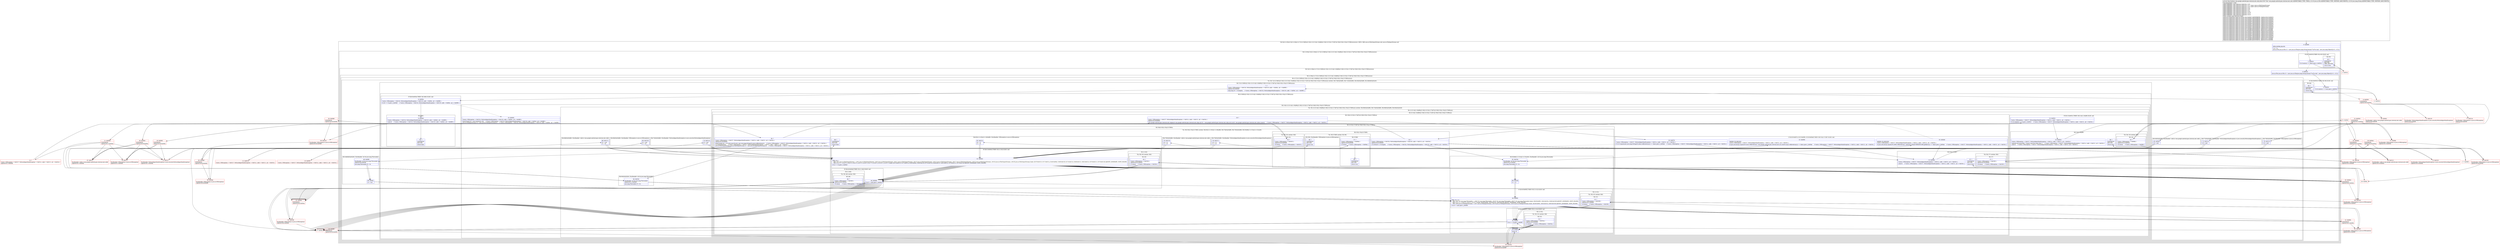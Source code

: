 digraph "CFG forcom.google.android.gms.internal.ads.zzdy.zzb(Ljava\/io\/File;Ljava\/lang\/String;)Z" {
subgraph cluster_Region_1104253561 {
label = "R(2:0|(2:(1:83)|(2:3|(2:(1:84)|(1:(2:7|(2:(2:9|85)|(2:10|(1:(2:(3:14|(1:16)|86)|(2:19|(2:(3:25|(1:27)|87)|(2:30|(3:33|(1:35)|(2:37|89))))))))))))))) | DECL_VAR: java.io.FileOutputStream null, java.io.FileInputStream null\l";
node [shape=record,color=blue];
Node_0 [shape=record,label="{0\:\ 0x0000|MTH_ENTER_BLOCK\l|? r1 = 0\ljava.io.File java.io.File r3 = new java.io.File(java.lang.String.format(\"%s\/%s.tmp\", new java.lang.Object[]\{r11, r12\}))\l}"];
subgraph cluster_Region_615854501 {
label = "R(2:(1:83)|(2:3|(2:(1:84)|(1:(2:7|(2:(2:9|85)|(2:10|(1:(2:(3:14|(1:16)|86)|(2:19|(2:(3:25|(1:27)|87)|(2:30|(3:33|(1:35)|(2:37|89))))))))))))))";
node [shape=record,color=blue];
subgraph cluster_IfRegion_1426624184 {
label = "IF [B:1:0x0019] THEN: R(1:83) ELSE: null";
node [shape=record,color=blue];
Node_1 [shape=record,label="{1\:\ 0x0019|if (r3.exists() == false) goto L_0x001b\l}"];
subgraph cluster_Region_729528573 {
label = "R(1:83)";
node [shape=record,color=blue];
Node_83 [shape=record,label="{83\:\ ?|SYNTHETIC\lRETURN\lORIG_RETURN\l|return false\l}"];
}
}
subgraph cluster_Region_18113219 {
label = "R(2:3|(2:(1:84)|(1:(2:7|(2:(2:9|85)|(2:10|(1:(2:(3:14|(1:16)|86)|(2:19|(2:(3:25|(1:27)|87)|(2:30|(3:33|(1:35)|(2:37|89)))))))))))))";
node [shape=record,color=blue];
Node_3 [shape=record,label="{3\:\ 0x001d|java.io.File java.io.File r5 = new java.io.File(java.lang.String.format(\"%s\/%s.dex\", new java.lang.Object[]\{r11, r12\}))\l}"];
subgraph cluster_Region_1368134412 {
label = "R(2:(1:84)|(1:(2:7|(2:(2:9|85)|(2:10|(1:(2:(3:14|(1:16)|86)|(2:19|(2:(3:25|(1:27)|87)|(2:30|(3:33|(1:35)|(2:37|89))))))))))))";
node [shape=record,color=blue];
subgraph cluster_IfRegion_653553294 {
label = "IF [B:4:0x0032] THEN: R(1:84) ELSE: null";
node [shape=record,color=blue];
Node_4 [shape=record,label="{4\:\ 0x0032|if (r5.exists() == true) goto L_0x0034\l}"];
subgraph cluster_Region_582151606 {
label = "R(1:84)";
node [shape=record,color=blue];
Node_84 [shape=record,label="{84\:\ ?|SYNTHETIC\lRETURN\l|return false\l}"];
}
}
subgraph cluster_Region_789043292 {
label = "R(1:(2:7|(2:(2:9|85)|(2:10|(1:(2:(3:14|(1:16)|86)|(2:19|(2:(3:25|(1:27)|87)|(2:30|(3:33|(1:35)|(2:37|89)))))))))))";
node [shape=record,color=blue];
subgraph cluster_TryCatchRegion_1498231057 {
label = "Try: R(2:7|(2:(2:9|85)|(2:10|(1:(2:(3:14|(1:16)|86)|(2:19|(2:(3:25|(1:27)|87)|(2:30|(3:33|(1:35)|(2:37|89)))))))))) catches: R(4:78|(0)|(0)|88), R(4:72|(0)|(0)|88), R(4:40|(0)|(0)|88), R(5:48|49|(0)|(0)|56)";
node [shape=record,color=blue];
subgraph cluster_Region_528708591 {
label = "R(2:7|(2:(2:9|85)|(2:10|(1:(2:(3:14|(1:16)|86)|(2:19|(2:(3:25|(1:27)|87)|(2:30|(3:33|(1:35)|(2:37|89))))))))))";
node [shape=record,color=blue];
Node_7 [shape=record,label="{7\:\ ?|Catch:\{ IOException \-\> 0x0124, NoSuchAlgorithmException \-\> 0x0119, zzdk \-\> 0x00e1, all \-\> 0x00f0 \}\lSplitter:B:6:0x0036\l|long long r6 = r3.length()     \/\/ Catch:\{ IOException \-\> 0x0124, NoSuchAlgorithmException \-\> 0x0119, zzdk \-\> 0x00e1, all \-\> 0x00f0 \}\l}"];
subgraph cluster_Region_1760054599 {
label = "R(2:(2:9|85)|(2:10|(1:(2:(3:14|(1:16)|86)|(2:19|(2:(3:25|(1:27)|87)|(2:30|(3:33|(1:35)|(2:37|89)))))))))";
node [shape=record,color=blue];
subgraph cluster_IfRegion_1586512766 {
label = "IF [B:8:0x003e] THEN: R(2:9|85) ELSE: null";
node [shape=record,color=blue];
Node_8 [shape=record,label="{8\:\ 0x003e|Catch:\{ IOException \-\> 0x0124, NoSuchAlgorithmException \-\> 0x0119, zzdk \-\> 0x00e1, all \-\> 0x00f0 \}\l|if (r6 \<= 0) goto L_0x0040     \/\/ Catch:\{ IOException \-\> 0x0124, NoSuchAlgorithmException \-\> 0x0119, zzdk \-\> 0x00e1, all \-\> 0x00f0 \}\l}"];
subgraph cluster_Region_1131736392 {
label = "R(2:9|85)";
node [shape=record,color=blue];
Node_9 [shape=record,label="{9\:\ 0x0040|Catch:\{ IOException \-\> 0x0124, NoSuchAlgorithmException \-\> 0x0119, zzdk \-\> 0x00e1, all \-\> 0x00f0 \}\l|zzb(r3)     \/\/ Catch:\{ IOException \-\> 0x0124, NoSuchAlgorithmException \-\> 0x0119, zzdk \-\> 0x00e1, all \-\> 0x00f0 \}\l}"];
Node_85 [shape=record,label="{85\:\ ?|SYNTHETIC\lRETURN\l|return false\l}"];
}
}
subgraph cluster_Region_1889201060 {
label = "R(2:10|(1:(2:(3:14|(1:16)|86)|(2:19|(2:(3:25|(1:27)|87)|(2:30|(3:33|(1:35)|(2:37|89))))))))";
node [shape=record,color=blue];
Node_10 [shape=record,label="{10\:\ 0x0045|Catch:\{ IOException \-\> 0x0124, NoSuchAlgorithmException \-\> 0x0119, zzdk \-\> 0x00e1, all \-\> 0x00f0 \}\l|byte[] byte[] r6 = new byte[((int) r6)]     \/\/ Catch:\{ IOException \-\> 0x0124, NoSuchAlgorithmException \-\> 0x0119, zzdk \-\> 0x00e1, all \-\> 0x00f0 \}\ljava.io.FileInputStream r4 = new java.io.FileInputStream(r3)     \/\/ Catch:\{ IOException \-\> 0x0124, NoSuchAlgorithmException \-\> 0x0119, zzdk \-\> 0x00e1, all \-\> 0x00f0 \}\l}"];
subgraph cluster_TryCatchRegion_1560462001 {
label = "Try: R(1:(2:(3:14|(1:16)|86)|(2:19|(2:(3:25|(1:27)|87)|(2:30|(3:33|(1:35)|(2:37|89))))))) catches: R(4:80|(0)|(0)|88), R(4:74|(0)|(0)|88), R(4:68|(0)|(0)|88), R(4:64|(0)|(0)|56)";
node [shape=record,color=blue];
subgraph cluster_Region_1289106549 {
label = "R(1:(2:(3:14|(1:16)|86)|(2:19|(2:(3:25|(1:27)|87)|(2:30|(3:33|(1:35)|(2:37|89)))))))";
node [shape=record,color=blue];
subgraph cluster_Region_2091073863 {
label = "R(2:(3:14|(1:16)|86)|(2:19|(2:(3:25|(1:27)|87)|(2:30|(3:33|(1:35)|(2:37|89))))))";
node [shape=record,color=blue];
subgraph cluster_IfRegion_718978043 {
label = "IF [B:13:0x0051] THEN: R(3:14|(1:16)|86) ELSE: null";
node [shape=record,color=blue];
Node_13 [shape=record,label="{13\:\ 0x0051|Catch:\{ IOException \-\> 0x0127, NoSuchAlgorithmException \-\> 0x011c, zzdk \-\> 0x0111, all \-\> 0x010c \}\l|if (r4.read(r6) \<= 0) goto L_0x0053     \/\/ Catch:\{ IOException \-\> 0x0127, NoSuchAlgorithmException \-\> 0x011c, zzdk \-\> 0x0111, all \-\> 0x010c \}\l}"];
subgraph cluster_Region_1635173953 {
label = "R(3:14|(1:16)|86)";
node [shape=record,color=blue];
Node_14 [shape=record,label="{14\:\ 0x0053|Catch:\{ IOException \-\> 0x0127, NoSuchAlgorithmException \-\> 0x011c, zzdk \-\> 0x0111, all \-\> 0x010c \}\l|android.util.Log.d(TAG, \"Cannot read the cache data.\")     \/\/ Catch:\{ IOException \-\> 0x0127, NoSuchAlgorithmException \-\> 0x011c, zzdk \-\> 0x0111, all \-\> 0x010c \}\lzzb(r3)     \/\/ Catch:\{ IOException \-\> 0x0127, NoSuchAlgorithmException \-\> 0x011c, zzdk \-\> 0x0111, all \-\> 0x010c \}\l}"];
subgraph cluster_TryCatchRegion_1443604961 {
label = "Try: R(1:16) catches: R(0)";
node [shape=record,color=blue];
subgraph cluster_Region_492302043 {
label = "R(1:16)";
node [shape=record,color=blue];
Node_16 [shape=record,label="{16\:\ ?|Catch:\{ IOException \-\> 0x00fd \}\lSplitter:B:15:0x005d\l|r4.close()     \/\/ Catch:\{ IOException \-\> 0x00fd \}\l}"];
}
subgraph cluster_Region_1625232536 {
label = "R(0) | ExcHandler: IOException (e java.io.IOException)\l";
node [shape=record,color=blue];
}
}
Node_86 [shape=record,label="{86\:\ ?|SYNTHETIC\lRETURN\l|return false\l}"];
}
}
subgraph cluster_Region_2005445163 {
label = "R(2:19|(2:(3:25|(1:27)|87)|(2:30|(3:33|(1:35)|(2:37|89)))))";
node [shape=record,color=blue];
Node_19 [shape=record,label="{19\:\ ?|Catch:\{ IOException \-\> 0x0127, NoSuchAlgorithmException \-\> 0x011c, zzdk \-\> 0x0111, all \-\> 0x010c \}\lSplitter:B:18:0x0062\l|com.google.android.gms.internal.ads.zzbp$zzd com.google.android.gms.internal.ads.zzbp.zzd r6 = com.google.android.gms.internal.ads.zzbp.zzd.zzc(r6, com.google.android.gms.internal.ads.zzdnn.zzaxe())     \/\/ Catch:\{ IOException \-\> 0x0127, NoSuchAlgorithmException \-\> 0x011c, zzdk \-\> 0x0111, all \-\> 0x010c \}\l}"];
subgraph cluster_Region_110151869 {
label = "R(2:(3:25|(1:27)|87)|(2:30|(3:33|(1:35)|(2:37|89))))";
node [shape=record,color=blue];
subgraph cluster_IfRegion_533404981 {
label = "IF [B:20:0x007b, B:22:0x0095, B:24:0x00a9] THEN: R(3:25|(1:27)|87) ELSE: null";
node [shape=record,color=blue];
Node_20 [shape=record,label="{20\:\ 0x007b|Catch:\{ IOException \-\> 0x0127, NoSuchAlgorithmException \-\> 0x011c, zzdk \-\> 0x0111, all \-\> 0x010c \}\l|if (r12.equals(new java.lang.String(r6.zzba().toByteArray())) == false) goto L_0x00ab     \/\/ Catch:\{ IOException \-\> 0x0127, NoSuchAlgorithmException \-\> 0x011c, zzdk \-\> 0x0111, all \-\> 0x010c \}\l}"];
Node_22 [shape=record,label="{22\:\ 0x0095|ADDED_TO_REGION\lCatch:\{ IOException \-\> 0x0127, NoSuchAlgorithmException \-\> 0x011c, zzdk \-\> 0x0111, all \-\> 0x010c \}\l|if (java.util.Arrays.equals(r6.zzaz().toByteArray(), com.google.android.gms.internal.ads.zzci.zzb(r6.zzay().toByteArray())) == false) goto L_0x00ab     \/\/ Catch:\{ IOException \-\> 0x0127, NoSuchAlgorithmException \-\> 0x011c, zzdk \-\> 0x0111, all \-\> 0x010c \}\l}"];
Node_24 [shape=record,label="{24\:\ 0x00a9|ADDED_TO_REGION\lCatch:\{ IOException \-\> 0x0127, NoSuchAlgorithmException \-\> 0x011c, zzdk \-\> 0x0111, all \-\> 0x010c \}\l|if (java.util.Arrays.equals(r6.zzbb().toByteArray(), android.os.Build.VERSION.SDK.getBytes()) == false) goto L_0x00ab     \/\/ Catch:\{ IOException \-\> 0x0127, NoSuchAlgorithmException \-\> 0x011c, zzdk \-\> 0x0111, all \-\> 0x010c \}\l}"];
subgraph cluster_Region_1701764491 {
label = "R(3:25|(1:27)|87)";
node [shape=record,color=blue];
Node_25 [shape=record,label="{25\:\ 0x00ab|Catch:\{ IOException \-\> 0x0127, NoSuchAlgorithmException \-\> 0x011c, zzdk \-\> 0x0111, all \-\> 0x010c \}\l|zzb(r3)     \/\/ Catch:\{ IOException \-\> 0x0127, NoSuchAlgorithmException \-\> 0x011c, zzdk \-\> 0x0111, all \-\> 0x010c \}\l}"];
subgraph cluster_TryCatchRegion_224345391 {
label = "Try: R(1:27) catches: R(0)";
node [shape=record,color=blue];
subgraph cluster_Region_794569577 {
label = "R(1:27)";
node [shape=record,color=blue];
Node_27 [shape=record,label="{27\:\ ?|Catch:\{ IOException \-\> 0x0100 \}\lSplitter:B:26:0x00ae\l|r4.close()     \/\/ Catch:\{ IOException \-\> 0x0100 \}\l}"];
}
subgraph cluster_Region_935297486 {
label = "R(0) | ExcHandler: IOException (e java.io.IOException)\l";
node [shape=record,color=blue];
}
}
Node_87 [shape=record,label="{87\:\ ?|SYNTHETIC\lRETURN\l|return false\l}"];
}
}
subgraph cluster_Region_1902633183 {
label = "R(2:30|(3:33|(1:35)|(2:37|89)))";
node [shape=record,color=blue];
Node_30 [shape=record,label="{30\:\ ?|Catch:\{ IOException \-\> 0x0127, NoSuchAlgorithmException \-\> 0x011c, zzdk \-\> 0x0111, all \-\> 0x010c \}\lSplitter:B:29:0x00b4\l|byte[] byte[] r6 = r10.zzxh.zza(r10.zzxi, new java.lang.String(r6.zzay().toByteArray()))     \/\/ Catch:\{ IOException \-\> 0x0127, NoSuchAlgorithmException \-\> 0x011c, zzdk \-\> 0x0111, all \-\> 0x010c \}\lr5.createNewFile()     \/\/ Catch:\{ IOException \-\> 0x0127, NoSuchAlgorithmException \-\> 0x011c, zzdk \-\> 0x0111, all \-\> 0x010c \}\ljava.io.FileOutputStream java.io.FileOutputStream r3 = new java.io.FileOutputStream(r5)     \/\/ Catch:\{ IOException \-\> 0x0127, NoSuchAlgorithmException \-\> 0x011c, zzdk \-\> 0x0111, all \-\> 0x010c \}\l}"];
subgraph cluster_TryCatchRegion_929718948 {
label = "Try: R(3:33|(1:35)|(2:37|89)) catches: R(4:82|(1:(1:43))|(1:(1:46))|88), R(4:76|(0)|(0)|88), R(4:70|(0)|(0)|88), R(5:65|66|(1:(1:52))|(1:(1:55))|56)";
node [shape=record,color=blue];
subgraph cluster_Region_1134306817 {
label = "R(3:33|(1:35)|(2:37|89))";
node [shape=record,color=blue];
Node_33 [shape=record,label="{33\:\ ?|Catch:\{ IOException \-\> 0x012b, NoSuchAlgorithmException \-\> 0x0120, zzdk \-\> 0x0115, all \-\> 0x010e \}\lSplitter:B:32:0x00d2\l|r3.write(r6, 0, r6.length)     \/\/ Catch:\{ IOException \-\> 0x012b, NoSuchAlgorithmException \-\> 0x0120, zzdk \-\> 0x0115, all \-\> 0x010e \}\l}"];
subgraph cluster_TryCatchRegion_1126729507 {
label = "Try: R(1:35) catches: R(0)";
node [shape=record,color=blue];
subgraph cluster_Region_232909644 {
label = "R(1:35)";
node [shape=record,color=blue];
Node_35 [shape=record,label="{35\:\ ?|Catch:\{ IOException \-\> 0x0102 \}\lSplitter:B:34:0x00d6\l|r4.close()     \/\/ Catch:\{ IOException \-\> 0x0102 \}\l}"];
}
subgraph cluster_Region_1176222415 {
label = "R(0) | ExcHandler: IOException (e java.io.IOException)\l";
node [shape=record,color=blue];
}
}
subgraph cluster_TryCatchRegion_578854890 {
label = "Try: R(2:37|89) catches: R(1:90)";
node [shape=record,color=blue];
subgraph cluster_Region_1021729002 {
label = "R(2:37|89)";
node [shape=record,color=blue];
Node_37 [shape=record,label="{37\:\ ?|Catch:\{ IOException \-\> 0x00de \}\lSplitter:B:36:0x00d9\l|r3.close()     \/\/ Catch:\{ IOException \-\> 0x00de \}\l}"];
Node_89 [shape=record,label="{89\:\ ?|SYNTHETIC\lRETURN\l|return true\l}"];
}
subgraph cluster_Region_630592774 {
label = "R(1:90) | ExcHandler: IOException (e java.io.IOException)\l";
node [shape=record,color=blue];
Node_90 [shape=record,label="{90\:\ ?|SYNTHETIC\lRETURN\l|return true\l}"];
}
}
}
subgraph cluster_Region_613850363 {
label = "R(4:82|(1:(1:43))|(1:(1:46))|88) | ExcHandler: IOException (e java.io.IOException)\l";
node [shape=record,color=blue];
Node_82 [shape=record,label="{82\:\ 0x012c|r0 = r3\lr1 = r4\l}"];
subgraph cluster_IfRegion_942904910 {
label = "IF [B:41:0x00e3] THEN: R(1:(1:43)) ELSE: null";
node [shape=record,color=blue];
Node_41 [shape=record,label="{41\:\ 0x00e3|PHI: r0 r1 \l  PHI: (r0v7 java.io.FileOutputStream) = (r0v2 java.io.FileOutputStream), (r0v4 java.io.FileOutputStream), (r0v11 java.io.FileOutputStream), (r0v13 java.io.FileOutputStream), (r0v15 java.io.FileOutputStream), (r0v17 java.io.FileOutputStream), (r0v22 java.io.FileOutputStream), (r0v24 java.io.FileOutputStream), (r0v26 java.io.FileOutputStream) binds: [B:78:0x0125, B:72:0x011a, B:40:0x00e2, B:80:0x0128, B:74:0x011d, B:68:0x0112, B:82:0x012c, B:76:0x0121, B:70:0x0116] A[DONT_GENERATE, DONT_INLINE]\l  PHI: (r1v3 ?) = (r1v0 ?), (r1v0 ?), (r1v0 ?), (r1v5 ?), (r1v6 ?), (r1v7 ?), (r1v9 ?), (r1v10 ?), (r1v11 ?) binds: [B:78:0x0125, B:72:0x011a, B:40:0x00e2, B:80:0x0128, B:74:0x011d, B:68:0x0112, B:82:0x012c, B:76:0x0121, B:70:0x0116] A[DONT_GENERATE, DONT_INLINE]\l|if (r1 != 0) goto L_0x00e5\l}"];
subgraph cluster_Region_665788787 {
label = "R(1:(1:43))";
node [shape=record,color=blue];
subgraph cluster_TryCatchRegion_1014577803 {
label = "Try: R(1:43) catches: R(0)";
node [shape=record,color=blue];
subgraph cluster_Region_1202260890 {
label = "R(1:43)";
node [shape=record,color=blue];
Node_43 [shape=record,label="{43\:\ ?|Catch:\{ IOException \-\> 0x0104 \}\lSplitter:B:42:0x00e5\l|r1.close()     \/\/ Catch:\{ IOException \-\> 0x0104 \}\l}"];
}
subgraph cluster_Region_438344993 {
label = "R(0) | ExcHandler: IOException (e java.io.IOException)\l";
node [shape=record,color=blue];
}
}
}
}
subgraph cluster_IfRegion_260805958 {
label = "IF [B:44:0x00e8] THEN: R(1:(1:46)) ELSE: null";
node [shape=record,color=blue];
Node_44 [shape=record,label="{44\:\ 0x00e8|if (r0 != null) goto L_0x00ea\l}"];
subgraph cluster_Region_1374783869 {
label = "R(1:(1:46))";
node [shape=record,color=blue];
subgraph cluster_TryCatchRegion_606690474 {
label = "Try: R(1:46) catches: R(0)";
node [shape=record,color=blue];
subgraph cluster_Region_981341339 {
label = "R(1:46)";
node [shape=record,color=blue];
Node_46 [shape=record,label="{46\:\ ?|Catch:\{ IOException \-\> 0x0106 \}\lSplitter:B:45:0x00ea\l|r0.close()     \/\/ Catch:\{ IOException \-\> 0x0106 \}\l}"];
}
subgraph cluster_Region_1762432823 {
label = "R(0) | ExcHandler: IOException (e java.io.IOException)\l";
node [shape=record,color=blue];
}
}
}
}
Node_88 [shape=record,label="{88\:\ ?|SYNTHETIC\lRETURN\l|return false\l}"];
}
subgraph cluster_Region_48168745 {
label = "R(4:76|(0)|(0)|88) | ExcHandler: NoSuchAlgorithmException (e java.security.NoSuchAlgorithmException)\l";
node [shape=record,color=blue];
Node_76 [shape=record,label="{76\:\ 0x0121|r0 = r3\lr1 = r4\l}"];
subgraph cluster_IfRegion_581381698 {
label = "IF [B:41:0x00e3] THEN: R(0) ELSE: null";
node [shape=record,color=blue];
Node_41 [shape=record,label="{41\:\ 0x00e3|PHI: r0 r1 \l  PHI: (r0v7 java.io.FileOutputStream) = (r0v2 java.io.FileOutputStream), (r0v4 java.io.FileOutputStream), (r0v11 java.io.FileOutputStream), (r0v13 java.io.FileOutputStream), (r0v15 java.io.FileOutputStream), (r0v17 java.io.FileOutputStream), (r0v22 java.io.FileOutputStream), (r0v24 java.io.FileOutputStream), (r0v26 java.io.FileOutputStream) binds: [B:78:0x0125, B:72:0x011a, B:40:0x00e2, B:80:0x0128, B:74:0x011d, B:68:0x0112, B:82:0x012c, B:76:0x0121, B:70:0x0116] A[DONT_GENERATE, DONT_INLINE]\l  PHI: (r1v3 ?) = (r1v0 ?), (r1v0 ?), (r1v0 ?), (r1v5 ?), (r1v6 ?), (r1v7 ?), (r1v9 ?), (r1v10 ?), (r1v11 ?) binds: [B:78:0x0125, B:72:0x011a, B:40:0x00e2, B:80:0x0128, B:74:0x011d, B:68:0x0112, B:82:0x012c, B:76:0x0121, B:70:0x0116] A[DONT_GENERATE, DONT_INLINE]\l|if (r1 != 0) goto L_0x00e5\l}"];
subgraph cluster_Region_887832842 {
label = "R(0)";
node [shape=record,color=blue];
}
}
subgraph cluster_IfRegion_1523156785 {
label = "IF [B:44:0x00e8] THEN: R(0) ELSE: null";
node [shape=record,color=blue];
Node_44 [shape=record,label="{44\:\ 0x00e8|if (r0 != null) goto L_0x00ea\l}"];
subgraph cluster_Region_282692159 {
label = "R(0)";
node [shape=record,color=blue];
}
}
Node_88 [shape=record,label="{88\:\ ?|SYNTHETIC\lRETURN\l|return false\l}"];
}
subgraph cluster_Region_1528573001 {
label = "R(4:70|(0)|(0)|88) | ExcHandler: zzdk (e com.google.android.gms.internal.ads.zzdk)\l";
node [shape=record,color=blue];
Node_70 [shape=record,label="{70\:\ 0x0116|r0 = r3\lr1 = r4\l}"];
subgraph cluster_IfRegion_106721515 {
label = "IF [B:41:0x00e3] THEN: R(0) ELSE: null";
node [shape=record,color=blue];
Node_41 [shape=record,label="{41\:\ 0x00e3|PHI: r0 r1 \l  PHI: (r0v7 java.io.FileOutputStream) = (r0v2 java.io.FileOutputStream), (r0v4 java.io.FileOutputStream), (r0v11 java.io.FileOutputStream), (r0v13 java.io.FileOutputStream), (r0v15 java.io.FileOutputStream), (r0v17 java.io.FileOutputStream), (r0v22 java.io.FileOutputStream), (r0v24 java.io.FileOutputStream), (r0v26 java.io.FileOutputStream) binds: [B:78:0x0125, B:72:0x011a, B:40:0x00e2, B:80:0x0128, B:74:0x011d, B:68:0x0112, B:82:0x012c, B:76:0x0121, B:70:0x0116] A[DONT_GENERATE, DONT_INLINE]\l  PHI: (r1v3 ?) = (r1v0 ?), (r1v0 ?), (r1v0 ?), (r1v5 ?), (r1v6 ?), (r1v7 ?), (r1v9 ?), (r1v10 ?), (r1v11 ?) binds: [B:78:0x0125, B:72:0x011a, B:40:0x00e2, B:80:0x0128, B:74:0x011d, B:68:0x0112, B:82:0x012c, B:76:0x0121, B:70:0x0116] A[DONT_GENERATE, DONT_INLINE]\l|if (r1 != 0) goto L_0x00e5\l}"];
subgraph cluster_Region_492900924 {
label = "R(0)";
node [shape=record,color=blue];
}
}
subgraph cluster_IfRegion_1944904587 {
label = "IF [B:44:0x00e8] THEN: R(0) ELSE: null";
node [shape=record,color=blue];
Node_44 [shape=record,label="{44\:\ 0x00e8|if (r0 != null) goto L_0x00ea\l}"];
subgraph cluster_Region_1703547592 {
label = "R(0)";
node [shape=record,color=blue];
}
}
Node_88 [shape=record,label="{88\:\ ?|SYNTHETIC\lRETURN\l|return false\l}"];
}
subgraph cluster_Region_2121211920 {
label = "R(5:65|66|(1:(1:52))|(1:(1:55))|56) | ExcHandler: all (th java.lang.Throwable)\l";
node [shape=record,color=blue];
Node_65 [shape=record,label="{65\:\ 0x010e|ExcHandler: all (th java.lang.Throwable)\lSplitter:B:32:0x00d2\l|java.lang.Throwable r0 = th\l}"];
Node_66 [shape=record,label="{66\:\ 0x010f|r1 = r3\l}"];
subgraph cluster_IfRegion_970912820 {
label = "IF [B:50:0x00f2] THEN: R(1:(1:52)) ELSE: null";
node [shape=record,color=blue];
Node_50 [shape=record,label="{50\:\ 0x00f2|PHI: r0 r1 r4 \l  PHI: (r0v5 'th' java.lang.Throwable) = (r0v6 'th' java.lang.Throwable), (r0v18 'th' java.lang.Throwable), (r0v27 'th' java.lang.Throwable) binds: [B:49:0x00f1, B:64:0x010c, B:66:0x010f] A[DONT_GENERATE, DONT_INLINE]\l  PHI: (r1v1 ?) = (r1v0 ?), (r1v0 ?), (r1v12 ?) binds: [B:49:0x00f1, B:64:0x010c, B:66:0x010f] A[DONT_GENERATE, DONT_INLINE]\l  PHI: (r4v6 java.io.FileInputStream) = (r4v7 java.io.FileInputStream), (r4v10 java.io.FileInputStream), (r4v10 java.io.FileInputStream) binds: [B:49:0x00f1, B:64:0x010c, B:66:0x010f] A[DONT_GENERATE, DONT_INLINE]\l|if (r4 != null) goto L_0x00f4\l}"];
subgraph cluster_Region_742126017 {
label = "R(1:(1:52))";
node [shape=record,color=blue];
subgraph cluster_TryCatchRegion_954187638 {
label = "Try: R(1:52) catches: R(0)";
node [shape=record,color=blue];
subgraph cluster_Region_225900279 {
label = "R(1:52)";
node [shape=record,color=blue];
Node_52 [shape=record,label="{52\:\ ?|Catch:\{ IOException \-\> 0x0108 \}\lSplitter:B:51:0x00f4\l|r4.close()     \/\/ Catch:\{ IOException \-\> 0x0108 \}\l}"];
}
subgraph cluster_Region_1137167417 {
label = "R(0) | ExcHandler: IOException (e java.io.IOException)\l";
node [shape=record,color=blue];
}
}
}
}
subgraph cluster_IfRegion_1854802530 {
label = "IF [B:53:0x00f7] THEN: R(1:(1:55)) ELSE: null";
node [shape=record,color=blue];
Node_53 [shape=record,label="{53\:\ 0x00f7|if (r1 != 0) goto L_0x00f9\l}"];
subgraph cluster_Region_813795449 {
label = "R(1:(1:55))";
node [shape=record,color=blue];
subgraph cluster_TryCatchRegion_1969272080 {
label = "Try: R(1:55) catches: R(0)";
node [shape=record,color=blue];
subgraph cluster_Region_467441453 {
label = "R(1:55)";
node [shape=record,color=blue];
Node_55 [shape=record,label="{55\:\ ?|Catch:\{ IOException \-\> 0x010a \}\lSplitter:B:54:0x00f9\l|r1.close()     \/\/ Catch:\{ IOException \-\> 0x010a \}\l}"];
}
subgraph cluster_Region_1335571461 {
label = "R(0) | ExcHandler: IOException (e java.io.IOException)\l";
node [shape=record,color=blue];
}
}
}
}
Node_56 [shape=record,label="{56\:\ 0x00fc|throw r0\l}"];
}
}
}
}
}
}
}
subgraph cluster_Region_551600585 {
label = "R(4:80|(0)|(0)|88) | ExcHandler: IOException (e java.io.IOException)\l";
node [shape=record,color=blue];
Node_80 [shape=record,label="{80\:\ 0x0128|r0 = null\lr1 = r4\l}"];
subgraph cluster_IfRegion_578361224 {
label = "IF [B:41:0x00e3] THEN: R(0) ELSE: null";
node [shape=record,color=blue];
Node_41 [shape=record,label="{41\:\ 0x00e3|PHI: r0 r1 \l  PHI: (r0v7 java.io.FileOutputStream) = (r0v2 java.io.FileOutputStream), (r0v4 java.io.FileOutputStream), (r0v11 java.io.FileOutputStream), (r0v13 java.io.FileOutputStream), (r0v15 java.io.FileOutputStream), (r0v17 java.io.FileOutputStream), (r0v22 java.io.FileOutputStream), (r0v24 java.io.FileOutputStream), (r0v26 java.io.FileOutputStream) binds: [B:78:0x0125, B:72:0x011a, B:40:0x00e2, B:80:0x0128, B:74:0x011d, B:68:0x0112, B:82:0x012c, B:76:0x0121, B:70:0x0116] A[DONT_GENERATE, DONT_INLINE]\l  PHI: (r1v3 ?) = (r1v0 ?), (r1v0 ?), (r1v0 ?), (r1v5 ?), (r1v6 ?), (r1v7 ?), (r1v9 ?), (r1v10 ?), (r1v11 ?) binds: [B:78:0x0125, B:72:0x011a, B:40:0x00e2, B:80:0x0128, B:74:0x011d, B:68:0x0112, B:82:0x012c, B:76:0x0121, B:70:0x0116] A[DONT_GENERATE, DONT_INLINE]\l|if (r1 != 0) goto L_0x00e5\l}"];
subgraph cluster_Region_843096011 {
label = "R(0)";
node [shape=record,color=blue];
}
}
subgraph cluster_IfRegion_238951354 {
label = "IF [B:44:0x00e8] THEN: R(0) ELSE: null";
node [shape=record,color=blue];
Node_44 [shape=record,label="{44\:\ 0x00e8|if (r0 != null) goto L_0x00ea\l}"];
subgraph cluster_Region_2122774360 {
label = "R(0)";
node [shape=record,color=blue];
}
}
Node_88 [shape=record,label="{88\:\ ?|SYNTHETIC\lRETURN\l|return false\l}"];
}
subgraph cluster_Region_1058848995 {
label = "R(4:74|(0)|(0)|88) | ExcHandler: NoSuchAlgorithmException (e java.security.NoSuchAlgorithmException)\l";
node [shape=record,color=blue];
Node_74 [shape=record,label="{74\:\ 0x011d|r0 = null\lr1 = r4\l}"];
subgraph cluster_IfRegion_755182982 {
label = "IF [B:41:0x00e3] THEN: R(0) ELSE: null";
node [shape=record,color=blue];
Node_41 [shape=record,label="{41\:\ 0x00e3|PHI: r0 r1 \l  PHI: (r0v7 java.io.FileOutputStream) = (r0v2 java.io.FileOutputStream), (r0v4 java.io.FileOutputStream), (r0v11 java.io.FileOutputStream), (r0v13 java.io.FileOutputStream), (r0v15 java.io.FileOutputStream), (r0v17 java.io.FileOutputStream), (r0v22 java.io.FileOutputStream), (r0v24 java.io.FileOutputStream), (r0v26 java.io.FileOutputStream) binds: [B:78:0x0125, B:72:0x011a, B:40:0x00e2, B:80:0x0128, B:74:0x011d, B:68:0x0112, B:82:0x012c, B:76:0x0121, B:70:0x0116] A[DONT_GENERATE, DONT_INLINE]\l  PHI: (r1v3 ?) = (r1v0 ?), (r1v0 ?), (r1v0 ?), (r1v5 ?), (r1v6 ?), (r1v7 ?), (r1v9 ?), (r1v10 ?), (r1v11 ?) binds: [B:78:0x0125, B:72:0x011a, B:40:0x00e2, B:80:0x0128, B:74:0x011d, B:68:0x0112, B:82:0x012c, B:76:0x0121, B:70:0x0116] A[DONT_GENERATE, DONT_INLINE]\l|if (r1 != 0) goto L_0x00e5\l}"];
subgraph cluster_Region_1747701649 {
label = "R(0)";
node [shape=record,color=blue];
}
}
subgraph cluster_IfRegion_1587788696 {
label = "IF [B:44:0x00e8] THEN: R(0) ELSE: null";
node [shape=record,color=blue];
Node_44 [shape=record,label="{44\:\ 0x00e8|if (r0 != null) goto L_0x00ea\l}"];
subgraph cluster_Region_540973117 {
label = "R(0)";
node [shape=record,color=blue];
}
}
Node_88 [shape=record,label="{88\:\ ?|SYNTHETIC\lRETURN\l|return false\l}"];
}
subgraph cluster_Region_1771669995 {
label = "R(4:68|(0)|(0)|88) | ExcHandler: zzdk (e com.google.android.gms.internal.ads.zzdk)\l";
node [shape=record,color=blue];
Node_68 [shape=record,label="{68\:\ 0x0112|r0 = null\lr1 = r4\l}"];
subgraph cluster_IfRegion_911065946 {
label = "IF [B:41:0x00e3] THEN: R(0) ELSE: null";
node [shape=record,color=blue];
Node_41 [shape=record,label="{41\:\ 0x00e3|PHI: r0 r1 \l  PHI: (r0v7 java.io.FileOutputStream) = (r0v2 java.io.FileOutputStream), (r0v4 java.io.FileOutputStream), (r0v11 java.io.FileOutputStream), (r0v13 java.io.FileOutputStream), (r0v15 java.io.FileOutputStream), (r0v17 java.io.FileOutputStream), (r0v22 java.io.FileOutputStream), (r0v24 java.io.FileOutputStream), (r0v26 java.io.FileOutputStream) binds: [B:78:0x0125, B:72:0x011a, B:40:0x00e2, B:80:0x0128, B:74:0x011d, B:68:0x0112, B:82:0x012c, B:76:0x0121, B:70:0x0116] A[DONT_GENERATE, DONT_INLINE]\l  PHI: (r1v3 ?) = (r1v0 ?), (r1v0 ?), (r1v0 ?), (r1v5 ?), (r1v6 ?), (r1v7 ?), (r1v9 ?), (r1v10 ?), (r1v11 ?) binds: [B:78:0x0125, B:72:0x011a, B:40:0x00e2, B:80:0x0128, B:74:0x011d, B:68:0x0112, B:82:0x012c, B:76:0x0121, B:70:0x0116] A[DONT_GENERATE, DONT_INLINE]\l|if (r1 != 0) goto L_0x00e5\l}"];
subgraph cluster_Region_1774950229 {
label = "R(0)";
node [shape=record,color=blue];
}
}
subgraph cluster_IfRegion_1605016250 {
label = "IF [B:44:0x00e8] THEN: R(0) ELSE: null";
node [shape=record,color=blue];
Node_44 [shape=record,label="{44\:\ 0x00e8|if (r0 != null) goto L_0x00ea\l}"];
subgraph cluster_Region_479626668 {
label = "R(0)";
node [shape=record,color=blue];
}
}
Node_88 [shape=record,label="{88\:\ ?|SYNTHETIC\lRETURN\l|return false\l}"];
}
subgraph cluster_Region_1220352371 {
label = "R(4:64|(0)|(0)|56) | ExcHandler: all (th java.lang.Throwable)\l";
node [shape=record,color=blue];
Node_64 [shape=record,label="{64\:\ 0x010c|ExcHandler: all (th java.lang.Throwable)\lSplitter:B:11:0x004d\l|java.lang.Throwable r0 = th\l}"];
subgraph cluster_IfRegion_2105105934 {
label = "IF [B:50:0x00f2] THEN: R(0) ELSE: null";
node [shape=record,color=blue];
Node_50 [shape=record,label="{50\:\ 0x00f2|PHI: r0 r1 r4 \l  PHI: (r0v5 'th' java.lang.Throwable) = (r0v6 'th' java.lang.Throwable), (r0v18 'th' java.lang.Throwable), (r0v27 'th' java.lang.Throwable) binds: [B:49:0x00f1, B:64:0x010c, B:66:0x010f] A[DONT_GENERATE, DONT_INLINE]\l  PHI: (r1v1 ?) = (r1v0 ?), (r1v0 ?), (r1v12 ?) binds: [B:49:0x00f1, B:64:0x010c, B:66:0x010f] A[DONT_GENERATE, DONT_INLINE]\l  PHI: (r4v6 java.io.FileInputStream) = (r4v7 java.io.FileInputStream), (r4v10 java.io.FileInputStream), (r4v10 java.io.FileInputStream) binds: [B:49:0x00f1, B:64:0x010c, B:66:0x010f] A[DONT_GENERATE, DONT_INLINE]\l|if (r4 != null) goto L_0x00f4\l}"];
subgraph cluster_Region_1988981841 {
label = "R(0)";
node [shape=record,color=blue];
}
}
subgraph cluster_IfRegion_555257467 {
label = "IF [B:53:0x00f7] THEN: R(0) ELSE: null";
node [shape=record,color=blue];
Node_53 [shape=record,label="{53\:\ 0x00f7|if (r1 != 0) goto L_0x00f9\l}"];
subgraph cluster_Region_1579033801 {
label = "R(0)";
node [shape=record,color=blue];
}
}
Node_56 [shape=record,label="{56\:\ 0x00fc|throw r0\l}"];
}
}
}
}
}
subgraph cluster_Region_1660353021 {
label = "R(4:78|(0)|(0)|88) | ExcHandler: IOException (e java.io.IOException)\l";
node [shape=record,color=blue];
Node_78 [shape=record,label="{78\:\ 0x0125|r0 = null\l}"];
subgraph cluster_IfRegion_1400055376 {
label = "IF [B:41:0x00e3] THEN: R(0) ELSE: null";
node [shape=record,color=blue];
Node_41 [shape=record,label="{41\:\ 0x00e3|PHI: r0 r1 \l  PHI: (r0v7 java.io.FileOutputStream) = (r0v2 java.io.FileOutputStream), (r0v4 java.io.FileOutputStream), (r0v11 java.io.FileOutputStream), (r0v13 java.io.FileOutputStream), (r0v15 java.io.FileOutputStream), (r0v17 java.io.FileOutputStream), (r0v22 java.io.FileOutputStream), (r0v24 java.io.FileOutputStream), (r0v26 java.io.FileOutputStream) binds: [B:78:0x0125, B:72:0x011a, B:40:0x00e2, B:80:0x0128, B:74:0x011d, B:68:0x0112, B:82:0x012c, B:76:0x0121, B:70:0x0116] A[DONT_GENERATE, DONT_INLINE]\l  PHI: (r1v3 ?) = (r1v0 ?), (r1v0 ?), (r1v0 ?), (r1v5 ?), (r1v6 ?), (r1v7 ?), (r1v9 ?), (r1v10 ?), (r1v11 ?) binds: [B:78:0x0125, B:72:0x011a, B:40:0x00e2, B:80:0x0128, B:74:0x011d, B:68:0x0112, B:82:0x012c, B:76:0x0121, B:70:0x0116] A[DONT_GENERATE, DONT_INLINE]\l|if (r1 != 0) goto L_0x00e5\l}"];
subgraph cluster_Region_2127091960 {
label = "R(0)";
node [shape=record,color=blue];
}
}
subgraph cluster_IfRegion_1232494593 {
label = "IF [B:44:0x00e8] THEN: R(0) ELSE: null";
node [shape=record,color=blue];
Node_44 [shape=record,label="{44\:\ 0x00e8|if (r0 != null) goto L_0x00ea\l}"];
subgraph cluster_Region_1413786242 {
label = "R(0)";
node [shape=record,color=blue];
}
}
Node_88 [shape=record,label="{88\:\ ?|SYNTHETIC\lRETURN\l|return false\l}"];
}
subgraph cluster_Region_1079418138 {
label = "R(4:72|(0)|(0)|88) | ExcHandler: NoSuchAlgorithmException (e java.security.NoSuchAlgorithmException)\l";
node [shape=record,color=blue];
Node_72 [shape=record,label="{72\:\ 0x011a|r0 = null\l}"];
subgraph cluster_IfRegion_970768097 {
label = "IF [B:41:0x00e3] THEN: R(0) ELSE: null";
node [shape=record,color=blue];
Node_41 [shape=record,label="{41\:\ 0x00e3|PHI: r0 r1 \l  PHI: (r0v7 java.io.FileOutputStream) = (r0v2 java.io.FileOutputStream), (r0v4 java.io.FileOutputStream), (r0v11 java.io.FileOutputStream), (r0v13 java.io.FileOutputStream), (r0v15 java.io.FileOutputStream), (r0v17 java.io.FileOutputStream), (r0v22 java.io.FileOutputStream), (r0v24 java.io.FileOutputStream), (r0v26 java.io.FileOutputStream) binds: [B:78:0x0125, B:72:0x011a, B:40:0x00e2, B:80:0x0128, B:74:0x011d, B:68:0x0112, B:82:0x012c, B:76:0x0121, B:70:0x0116] A[DONT_GENERATE, DONT_INLINE]\l  PHI: (r1v3 ?) = (r1v0 ?), (r1v0 ?), (r1v0 ?), (r1v5 ?), (r1v6 ?), (r1v7 ?), (r1v9 ?), (r1v10 ?), (r1v11 ?) binds: [B:78:0x0125, B:72:0x011a, B:40:0x00e2, B:80:0x0128, B:74:0x011d, B:68:0x0112, B:82:0x012c, B:76:0x0121, B:70:0x0116] A[DONT_GENERATE, DONT_INLINE]\l|if (r1 != 0) goto L_0x00e5\l}"];
subgraph cluster_Region_2077484207 {
label = "R(0)";
node [shape=record,color=blue];
}
}
subgraph cluster_IfRegion_1130691637 {
label = "IF [B:44:0x00e8] THEN: R(0) ELSE: null";
node [shape=record,color=blue];
Node_44 [shape=record,label="{44\:\ 0x00e8|if (r0 != null) goto L_0x00ea\l}"];
subgraph cluster_Region_963181104 {
label = "R(0)";
node [shape=record,color=blue];
}
}
Node_88 [shape=record,label="{88\:\ ?|SYNTHETIC\lRETURN\l|return false\l}"];
}
subgraph cluster_Region_1163070336 {
label = "R(4:40|(0)|(0)|88) | ExcHandler: zzdk (e com.google.android.gms.internal.ads.zzdk)\l";
node [shape=record,color=blue];
Node_40 [shape=record,label="{40\:\ 0x00e2|r0 = null\l}"];
subgraph cluster_IfRegion_227003201 {
label = "IF [B:41:0x00e3] THEN: R(0) ELSE: null";
node [shape=record,color=blue];
Node_41 [shape=record,label="{41\:\ 0x00e3|PHI: r0 r1 \l  PHI: (r0v7 java.io.FileOutputStream) = (r0v2 java.io.FileOutputStream), (r0v4 java.io.FileOutputStream), (r0v11 java.io.FileOutputStream), (r0v13 java.io.FileOutputStream), (r0v15 java.io.FileOutputStream), (r0v17 java.io.FileOutputStream), (r0v22 java.io.FileOutputStream), (r0v24 java.io.FileOutputStream), (r0v26 java.io.FileOutputStream) binds: [B:78:0x0125, B:72:0x011a, B:40:0x00e2, B:80:0x0128, B:74:0x011d, B:68:0x0112, B:82:0x012c, B:76:0x0121, B:70:0x0116] A[DONT_GENERATE, DONT_INLINE]\l  PHI: (r1v3 ?) = (r1v0 ?), (r1v0 ?), (r1v0 ?), (r1v5 ?), (r1v6 ?), (r1v7 ?), (r1v9 ?), (r1v10 ?), (r1v11 ?) binds: [B:78:0x0125, B:72:0x011a, B:40:0x00e2, B:80:0x0128, B:74:0x011d, B:68:0x0112, B:82:0x012c, B:76:0x0121, B:70:0x0116] A[DONT_GENERATE, DONT_INLINE]\l|if (r1 != 0) goto L_0x00e5\l}"];
subgraph cluster_Region_1216956197 {
label = "R(0)";
node [shape=record,color=blue];
}
}
subgraph cluster_IfRegion_748364807 {
label = "IF [B:44:0x00e8] THEN: R(0) ELSE: null";
node [shape=record,color=blue];
Node_44 [shape=record,label="{44\:\ 0x00e8|if (r0 != null) goto L_0x00ea\l}"];
subgraph cluster_Region_1224401141 {
label = "R(0)";
node [shape=record,color=blue];
}
}
Node_88 [shape=record,label="{88\:\ ?|SYNTHETIC\lRETURN\l|return false\l}"];
}
subgraph cluster_Region_201091821 {
label = "R(5:48|49|(0)|(0)|56) | ExcHandler: all (th java.lang.Throwable)\l";
node [shape=record,color=blue];
Node_48 [shape=record,label="{48\:\ 0x00f0|ExcHandler: all (th java.lang.Throwable)\lSplitter:B:6:0x0036\l|java.lang.Throwable r0 = th\l}"];
Node_49 [shape=record,label="{49\:\ 0x00f1|r4 = null\l}"];
subgraph cluster_IfRegion_918366880 {
label = "IF [B:50:0x00f2] THEN: R(0) ELSE: null";
node [shape=record,color=blue];
Node_50 [shape=record,label="{50\:\ 0x00f2|PHI: r0 r1 r4 \l  PHI: (r0v5 'th' java.lang.Throwable) = (r0v6 'th' java.lang.Throwable), (r0v18 'th' java.lang.Throwable), (r0v27 'th' java.lang.Throwable) binds: [B:49:0x00f1, B:64:0x010c, B:66:0x010f] A[DONT_GENERATE, DONT_INLINE]\l  PHI: (r1v1 ?) = (r1v0 ?), (r1v0 ?), (r1v12 ?) binds: [B:49:0x00f1, B:64:0x010c, B:66:0x010f] A[DONT_GENERATE, DONT_INLINE]\l  PHI: (r4v6 java.io.FileInputStream) = (r4v7 java.io.FileInputStream), (r4v10 java.io.FileInputStream), (r4v10 java.io.FileInputStream) binds: [B:49:0x00f1, B:64:0x010c, B:66:0x010f] A[DONT_GENERATE, DONT_INLINE]\l|if (r4 != null) goto L_0x00f4\l}"];
subgraph cluster_Region_873456445 {
label = "R(0)";
node [shape=record,color=blue];
}
}
subgraph cluster_IfRegion_653284840 {
label = "IF [B:53:0x00f7] THEN: R(0) ELSE: null";
node [shape=record,color=blue];
Node_53 [shape=record,label="{53\:\ 0x00f7|if (r1 != 0) goto L_0x00f9\l}"];
subgraph cluster_Region_1103188647 {
label = "R(0)";
node [shape=record,color=blue];
}
}
Node_56 [shape=record,label="{56\:\ 0x00fc|throw r0\l}"];
}
}
}
}
}
}
}
subgraph cluster_Region_630592774 {
label = "R(1:90) | ExcHandler: IOException (e java.io.IOException)\l";
node [shape=record,color=blue];
Node_90 [shape=record,label="{90\:\ ?|SYNTHETIC\lRETURN\l|return true\l}"];
}
subgraph cluster_Region_1625232536 {
label = "R(0) | ExcHandler: IOException (e java.io.IOException)\l";
node [shape=record,color=blue];
}
subgraph cluster_Region_935297486 {
label = "R(0) | ExcHandler: IOException (e java.io.IOException)\l";
node [shape=record,color=blue];
}
subgraph cluster_Region_1176222415 {
label = "R(0) | ExcHandler: IOException (e java.io.IOException)\l";
node [shape=record,color=blue];
}
subgraph cluster_Region_438344993 {
label = "R(0) | ExcHandler: IOException (e java.io.IOException)\l";
node [shape=record,color=blue];
}
subgraph cluster_Region_1762432823 {
label = "R(0) | ExcHandler: IOException (e java.io.IOException)\l";
node [shape=record,color=blue];
}
subgraph cluster_Region_1137167417 {
label = "R(0) | ExcHandler: IOException (e java.io.IOException)\l";
node [shape=record,color=blue];
}
subgraph cluster_Region_1335571461 {
label = "R(0) | ExcHandler: IOException (e java.io.IOException)\l";
node [shape=record,color=blue];
}
subgraph cluster_Region_1660353021 {
label = "R(4:78|(0)|(0)|88) | ExcHandler: IOException (e java.io.IOException)\l";
node [shape=record,color=blue];
Node_78 [shape=record,label="{78\:\ 0x0125|r0 = null\l}"];
subgraph cluster_IfRegion_1400055376 {
label = "IF [B:41:0x00e3] THEN: R(0) ELSE: null";
node [shape=record,color=blue];
Node_41 [shape=record,label="{41\:\ 0x00e3|PHI: r0 r1 \l  PHI: (r0v7 java.io.FileOutputStream) = (r0v2 java.io.FileOutputStream), (r0v4 java.io.FileOutputStream), (r0v11 java.io.FileOutputStream), (r0v13 java.io.FileOutputStream), (r0v15 java.io.FileOutputStream), (r0v17 java.io.FileOutputStream), (r0v22 java.io.FileOutputStream), (r0v24 java.io.FileOutputStream), (r0v26 java.io.FileOutputStream) binds: [B:78:0x0125, B:72:0x011a, B:40:0x00e2, B:80:0x0128, B:74:0x011d, B:68:0x0112, B:82:0x012c, B:76:0x0121, B:70:0x0116] A[DONT_GENERATE, DONT_INLINE]\l  PHI: (r1v3 ?) = (r1v0 ?), (r1v0 ?), (r1v0 ?), (r1v5 ?), (r1v6 ?), (r1v7 ?), (r1v9 ?), (r1v10 ?), (r1v11 ?) binds: [B:78:0x0125, B:72:0x011a, B:40:0x00e2, B:80:0x0128, B:74:0x011d, B:68:0x0112, B:82:0x012c, B:76:0x0121, B:70:0x0116] A[DONT_GENERATE, DONT_INLINE]\l|if (r1 != 0) goto L_0x00e5\l}"];
subgraph cluster_Region_2127091960 {
label = "R(0)";
node [shape=record,color=blue];
}
}
subgraph cluster_IfRegion_1232494593 {
label = "IF [B:44:0x00e8] THEN: R(0) ELSE: null";
node [shape=record,color=blue];
Node_44 [shape=record,label="{44\:\ 0x00e8|if (r0 != null) goto L_0x00ea\l}"];
subgraph cluster_Region_1413786242 {
label = "R(0)";
node [shape=record,color=blue];
}
}
Node_88 [shape=record,label="{88\:\ ?|SYNTHETIC\lRETURN\l|return false\l}"];
}
subgraph cluster_Region_1079418138 {
label = "R(4:72|(0)|(0)|88) | ExcHandler: NoSuchAlgorithmException (e java.security.NoSuchAlgorithmException)\l";
node [shape=record,color=blue];
Node_72 [shape=record,label="{72\:\ 0x011a|r0 = null\l}"];
subgraph cluster_IfRegion_970768097 {
label = "IF [B:41:0x00e3] THEN: R(0) ELSE: null";
node [shape=record,color=blue];
Node_41 [shape=record,label="{41\:\ 0x00e3|PHI: r0 r1 \l  PHI: (r0v7 java.io.FileOutputStream) = (r0v2 java.io.FileOutputStream), (r0v4 java.io.FileOutputStream), (r0v11 java.io.FileOutputStream), (r0v13 java.io.FileOutputStream), (r0v15 java.io.FileOutputStream), (r0v17 java.io.FileOutputStream), (r0v22 java.io.FileOutputStream), (r0v24 java.io.FileOutputStream), (r0v26 java.io.FileOutputStream) binds: [B:78:0x0125, B:72:0x011a, B:40:0x00e2, B:80:0x0128, B:74:0x011d, B:68:0x0112, B:82:0x012c, B:76:0x0121, B:70:0x0116] A[DONT_GENERATE, DONT_INLINE]\l  PHI: (r1v3 ?) = (r1v0 ?), (r1v0 ?), (r1v0 ?), (r1v5 ?), (r1v6 ?), (r1v7 ?), (r1v9 ?), (r1v10 ?), (r1v11 ?) binds: [B:78:0x0125, B:72:0x011a, B:40:0x00e2, B:80:0x0128, B:74:0x011d, B:68:0x0112, B:82:0x012c, B:76:0x0121, B:70:0x0116] A[DONT_GENERATE, DONT_INLINE]\l|if (r1 != 0) goto L_0x00e5\l}"];
subgraph cluster_Region_2077484207 {
label = "R(0)";
node [shape=record,color=blue];
}
}
subgraph cluster_IfRegion_1130691637 {
label = "IF [B:44:0x00e8] THEN: R(0) ELSE: null";
node [shape=record,color=blue];
Node_44 [shape=record,label="{44\:\ 0x00e8|if (r0 != null) goto L_0x00ea\l}"];
subgraph cluster_Region_963181104 {
label = "R(0)";
node [shape=record,color=blue];
}
}
Node_88 [shape=record,label="{88\:\ ?|SYNTHETIC\lRETURN\l|return false\l}"];
}
subgraph cluster_Region_1163070336 {
label = "R(4:40|(0)|(0)|88) | ExcHandler: zzdk (e com.google.android.gms.internal.ads.zzdk)\l";
node [shape=record,color=blue];
Node_40 [shape=record,label="{40\:\ 0x00e2|r0 = null\l}"];
subgraph cluster_IfRegion_227003201 {
label = "IF [B:41:0x00e3] THEN: R(0) ELSE: null";
node [shape=record,color=blue];
Node_41 [shape=record,label="{41\:\ 0x00e3|PHI: r0 r1 \l  PHI: (r0v7 java.io.FileOutputStream) = (r0v2 java.io.FileOutputStream), (r0v4 java.io.FileOutputStream), (r0v11 java.io.FileOutputStream), (r0v13 java.io.FileOutputStream), (r0v15 java.io.FileOutputStream), (r0v17 java.io.FileOutputStream), (r0v22 java.io.FileOutputStream), (r0v24 java.io.FileOutputStream), (r0v26 java.io.FileOutputStream) binds: [B:78:0x0125, B:72:0x011a, B:40:0x00e2, B:80:0x0128, B:74:0x011d, B:68:0x0112, B:82:0x012c, B:76:0x0121, B:70:0x0116] A[DONT_GENERATE, DONT_INLINE]\l  PHI: (r1v3 ?) = (r1v0 ?), (r1v0 ?), (r1v0 ?), (r1v5 ?), (r1v6 ?), (r1v7 ?), (r1v9 ?), (r1v10 ?), (r1v11 ?) binds: [B:78:0x0125, B:72:0x011a, B:40:0x00e2, B:80:0x0128, B:74:0x011d, B:68:0x0112, B:82:0x012c, B:76:0x0121, B:70:0x0116] A[DONT_GENERATE, DONT_INLINE]\l|if (r1 != 0) goto L_0x00e5\l}"];
subgraph cluster_Region_1216956197 {
label = "R(0)";
node [shape=record,color=blue];
}
}
subgraph cluster_IfRegion_748364807 {
label = "IF [B:44:0x00e8] THEN: R(0) ELSE: null";
node [shape=record,color=blue];
Node_44 [shape=record,label="{44\:\ 0x00e8|if (r0 != null) goto L_0x00ea\l}"];
subgraph cluster_Region_1224401141 {
label = "R(0)";
node [shape=record,color=blue];
}
}
Node_88 [shape=record,label="{88\:\ ?|SYNTHETIC\lRETURN\l|return false\l}"];
}
subgraph cluster_Region_201091821 {
label = "R(5:48|49|(0)|(0)|56) | ExcHandler: all (th java.lang.Throwable)\l";
node [shape=record,color=blue];
Node_48 [shape=record,label="{48\:\ 0x00f0|ExcHandler: all (th java.lang.Throwable)\lSplitter:B:6:0x0036\l|java.lang.Throwable r0 = th\l}"];
Node_49 [shape=record,label="{49\:\ 0x00f1|r4 = null\l}"];
subgraph cluster_IfRegion_918366880 {
label = "IF [B:50:0x00f2] THEN: R(0) ELSE: null";
node [shape=record,color=blue];
Node_50 [shape=record,label="{50\:\ 0x00f2|PHI: r0 r1 r4 \l  PHI: (r0v5 'th' java.lang.Throwable) = (r0v6 'th' java.lang.Throwable), (r0v18 'th' java.lang.Throwable), (r0v27 'th' java.lang.Throwable) binds: [B:49:0x00f1, B:64:0x010c, B:66:0x010f] A[DONT_GENERATE, DONT_INLINE]\l  PHI: (r1v1 ?) = (r1v0 ?), (r1v0 ?), (r1v12 ?) binds: [B:49:0x00f1, B:64:0x010c, B:66:0x010f] A[DONT_GENERATE, DONT_INLINE]\l  PHI: (r4v6 java.io.FileInputStream) = (r4v7 java.io.FileInputStream), (r4v10 java.io.FileInputStream), (r4v10 java.io.FileInputStream) binds: [B:49:0x00f1, B:64:0x010c, B:66:0x010f] A[DONT_GENERATE, DONT_INLINE]\l|if (r4 != null) goto L_0x00f4\l}"];
subgraph cluster_Region_873456445 {
label = "R(0)";
node [shape=record,color=blue];
}
}
subgraph cluster_IfRegion_653284840 {
label = "IF [B:53:0x00f7] THEN: R(0) ELSE: null";
node [shape=record,color=blue];
Node_53 [shape=record,label="{53\:\ 0x00f7|if (r1 != 0) goto L_0x00f9\l}"];
subgraph cluster_Region_1103188647 {
label = "R(0)";
node [shape=record,color=blue];
}
}
Node_56 [shape=record,label="{56\:\ 0x00fc|throw r0\l}"];
}
subgraph cluster_Region_551600585 {
label = "R(4:80|(0)|(0)|88) | ExcHandler: IOException (e java.io.IOException)\l";
node [shape=record,color=blue];
Node_80 [shape=record,label="{80\:\ 0x0128|r0 = null\lr1 = r4\l}"];
subgraph cluster_IfRegion_578361224 {
label = "IF [B:41:0x00e3] THEN: R(0) ELSE: null";
node [shape=record,color=blue];
Node_41 [shape=record,label="{41\:\ 0x00e3|PHI: r0 r1 \l  PHI: (r0v7 java.io.FileOutputStream) = (r0v2 java.io.FileOutputStream), (r0v4 java.io.FileOutputStream), (r0v11 java.io.FileOutputStream), (r0v13 java.io.FileOutputStream), (r0v15 java.io.FileOutputStream), (r0v17 java.io.FileOutputStream), (r0v22 java.io.FileOutputStream), (r0v24 java.io.FileOutputStream), (r0v26 java.io.FileOutputStream) binds: [B:78:0x0125, B:72:0x011a, B:40:0x00e2, B:80:0x0128, B:74:0x011d, B:68:0x0112, B:82:0x012c, B:76:0x0121, B:70:0x0116] A[DONT_GENERATE, DONT_INLINE]\l  PHI: (r1v3 ?) = (r1v0 ?), (r1v0 ?), (r1v0 ?), (r1v5 ?), (r1v6 ?), (r1v7 ?), (r1v9 ?), (r1v10 ?), (r1v11 ?) binds: [B:78:0x0125, B:72:0x011a, B:40:0x00e2, B:80:0x0128, B:74:0x011d, B:68:0x0112, B:82:0x012c, B:76:0x0121, B:70:0x0116] A[DONT_GENERATE, DONT_INLINE]\l|if (r1 != 0) goto L_0x00e5\l}"];
subgraph cluster_Region_843096011 {
label = "R(0)";
node [shape=record,color=blue];
}
}
subgraph cluster_IfRegion_238951354 {
label = "IF [B:44:0x00e8] THEN: R(0) ELSE: null";
node [shape=record,color=blue];
Node_44 [shape=record,label="{44\:\ 0x00e8|if (r0 != null) goto L_0x00ea\l}"];
subgraph cluster_Region_2122774360 {
label = "R(0)";
node [shape=record,color=blue];
}
}
Node_88 [shape=record,label="{88\:\ ?|SYNTHETIC\lRETURN\l|return false\l}"];
}
subgraph cluster_Region_1058848995 {
label = "R(4:74|(0)|(0)|88) | ExcHandler: NoSuchAlgorithmException (e java.security.NoSuchAlgorithmException)\l";
node [shape=record,color=blue];
Node_74 [shape=record,label="{74\:\ 0x011d|r0 = null\lr1 = r4\l}"];
subgraph cluster_IfRegion_755182982 {
label = "IF [B:41:0x00e3] THEN: R(0) ELSE: null";
node [shape=record,color=blue];
Node_41 [shape=record,label="{41\:\ 0x00e3|PHI: r0 r1 \l  PHI: (r0v7 java.io.FileOutputStream) = (r0v2 java.io.FileOutputStream), (r0v4 java.io.FileOutputStream), (r0v11 java.io.FileOutputStream), (r0v13 java.io.FileOutputStream), (r0v15 java.io.FileOutputStream), (r0v17 java.io.FileOutputStream), (r0v22 java.io.FileOutputStream), (r0v24 java.io.FileOutputStream), (r0v26 java.io.FileOutputStream) binds: [B:78:0x0125, B:72:0x011a, B:40:0x00e2, B:80:0x0128, B:74:0x011d, B:68:0x0112, B:82:0x012c, B:76:0x0121, B:70:0x0116] A[DONT_GENERATE, DONT_INLINE]\l  PHI: (r1v3 ?) = (r1v0 ?), (r1v0 ?), (r1v0 ?), (r1v5 ?), (r1v6 ?), (r1v7 ?), (r1v9 ?), (r1v10 ?), (r1v11 ?) binds: [B:78:0x0125, B:72:0x011a, B:40:0x00e2, B:80:0x0128, B:74:0x011d, B:68:0x0112, B:82:0x012c, B:76:0x0121, B:70:0x0116] A[DONT_GENERATE, DONT_INLINE]\l|if (r1 != 0) goto L_0x00e5\l}"];
subgraph cluster_Region_1747701649 {
label = "R(0)";
node [shape=record,color=blue];
}
}
subgraph cluster_IfRegion_1587788696 {
label = "IF [B:44:0x00e8] THEN: R(0) ELSE: null";
node [shape=record,color=blue];
Node_44 [shape=record,label="{44\:\ 0x00e8|if (r0 != null) goto L_0x00ea\l}"];
subgraph cluster_Region_540973117 {
label = "R(0)";
node [shape=record,color=blue];
}
}
Node_88 [shape=record,label="{88\:\ ?|SYNTHETIC\lRETURN\l|return false\l}"];
}
subgraph cluster_Region_1771669995 {
label = "R(4:68|(0)|(0)|88) | ExcHandler: zzdk (e com.google.android.gms.internal.ads.zzdk)\l";
node [shape=record,color=blue];
Node_68 [shape=record,label="{68\:\ 0x0112|r0 = null\lr1 = r4\l}"];
subgraph cluster_IfRegion_911065946 {
label = "IF [B:41:0x00e3] THEN: R(0) ELSE: null";
node [shape=record,color=blue];
Node_41 [shape=record,label="{41\:\ 0x00e3|PHI: r0 r1 \l  PHI: (r0v7 java.io.FileOutputStream) = (r0v2 java.io.FileOutputStream), (r0v4 java.io.FileOutputStream), (r0v11 java.io.FileOutputStream), (r0v13 java.io.FileOutputStream), (r0v15 java.io.FileOutputStream), (r0v17 java.io.FileOutputStream), (r0v22 java.io.FileOutputStream), (r0v24 java.io.FileOutputStream), (r0v26 java.io.FileOutputStream) binds: [B:78:0x0125, B:72:0x011a, B:40:0x00e2, B:80:0x0128, B:74:0x011d, B:68:0x0112, B:82:0x012c, B:76:0x0121, B:70:0x0116] A[DONT_GENERATE, DONT_INLINE]\l  PHI: (r1v3 ?) = (r1v0 ?), (r1v0 ?), (r1v0 ?), (r1v5 ?), (r1v6 ?), (r1v7 ?), (r1v9 ?), (r1v10 ?), (r1v11 ?) binds: [B:78:0x0125, B:72:0x011a, B:40:0x00e2, B:80:0x0128, B:74:0x011d, B:68:0x0112, B:82:0x012c, B:76:0x0121, B:70:0x0116] A[DONT_GENERATE, DONT_INLINE]\l|if (r1 != 0) goto L_0x00e5\l}"];
subgraph cluster_Region_1774950229 {
label = "R(0)";
node [shape=record,color=blue];
}
}
subgraph cluster_IfRegion_1605016250 {
label = "IF [B:44:0x00e8] THEN: R(0) ELSE: null";
node [shape=record,color=blue];
Node_44 [shape=record,label="{44\:\ 0x00e8|if (r0 != null) goto L_0x00ea\l}"];
subgraph cluster_Region_479626668 {
label = "R(0)";
node [shape=record,color=blue];
}
}
Node_88 [shape=record,label="{88\:\ ?|SYNTHETIC\lRETURN\l|return false\l}"];
}
subgraph cluster_Region_1220352371 {
label = "R(4:64|(0)|(0)|56) | ExcHandler: all (th java.lang.Throwable)\l";
node [shape=record,color=blue];
Node_64 [shape=record,label="{64\:\ 0x010c|ExcHandler: all (th java.lang.Throwable)\lSplitter:B:11:0x004d\l|java.lang.Throwable r0 = th\l}"];
subgraph cluster_IfRegion_2105105934 {
label = "IF [B:50:0x00f2] THEN: R(0) ELSE: null";
node [shape=record,color=blue];
Node_50 [shape=record,label="{50\:\ 0x00f2|PHI: r0 r1 r4 \l  PHI: (r0v5 'th' java.lang.Throwable) = (r0v6 'th' java.lang.Throwable), (r0v18 'th' java.lang.Throwable), (r0v27 'th' java.lang.Throwable) binds: [B:49:0x00f1, B:64:0x010c, B:66:0x010f] A[DONT_GENERATE, DONT_INLINE]\l  PHI: (r1v1 ?) = (r1v0 ?), (r1v0 ?), (r1v12 ?) binds: [B:49:0x00f1, B:64:0x010c, B:66:0x010f] A[DONT_GENERATE, DONT_INLINE]\l  PHI: (r4v6 java.io.FileInputStream) = (r4v7 java.io.FileInputStream), (r4v10 java.io.FileInputStream), (r4v10 java.io.FileInputStream) binds: [B:49:0x00f1, B:64:0x010c, B:66:0x010f] A[DONT_GENERATE, DONT_INLINE]\l|if (r4 != null) goto L_0x00f4\l}"];
subgraph cluster_Region_1988981841 {
label = "R(0)";
node [shape=record,color=blue];
}
}
subgraph cluster_IfRegion_555257467 {
label = "IF [B:53:0x00f7] THEN: R(0) ELSE: null";
node [shape=record,color=blue];
Node_53 [shape=record,label="{53\:\ 0x00f7|if (r1 != 0) goto L_0x00f9\l}"];
subgraph cluster_Region_1579033801 {
label = "R(0)";
node [shape=record,color=blue];
}
}
Node_56 [shape=record,label="{56\:\ 0x00fc|throw r0\l}"];
}
subgraph cluster_Region_613850363 {
label = "R(4:82|(1:(1:43))|(1:(1:46))|88) | ExcHandler: IOException (e java.io.IOException)\l";
node [shape=record,color=blue];
Node_82 [shape=record,label="{82\:\ 0x012c|r0 = r3\lr1 = r4\l}"];
subgraph cluster_IfRegion_942904910 {
label = "IF [B:41:0x00e3] THEN: R(1:(1:43)) ELSE: null";
node [shape=record,color=blue];
Node_41 [shape=record,label="{41\:\ 0x00e3|PHI: r0 r1 \l  PHI: (r0v7 java.io.FileOutputStream) = (r0v2 java.io.FileOutputStream), (r0v4 java.io.FileOutputStream), (r0v11 java.io.FileOutputStream), (r0v13 java.io.FileOutputStream), (r0v15 java.io.FileOutputStream), (r0v17 java.io.FileOutputStream), (r0v22 java.io.FileOutputStream), (r0v24 java.io.FileOutputStream), (r0v26 java.io.FileOutputStream) binds: [B:78:0x0125, B:72:0x011a, B:40:0x00e2, B:80:0x0128, B:74:0x011d, B:68:0x0112, B:82:0x012c, B:76:0x0121, B:70:0x0116] A[DONT_GENERATE, DONT_INLINE]\l  PHI: (r1v3 ?) = (r1v0 ?), (r1v0 ?), (r1v0 ?), (r1v5 ?), (r1v6 ?), (r1v7 ?), (r1v9 ?), (r1v10 ?), (r1v11 ?) binds: [B:78:0x0125, B:72:0x011a, B:40:0x00e2, B:80:0x0128, B:74:0x011d, B:68:0x0112, B:82:0x012c, B:76:0x0121, B:70:0x0116] A[DONT_GENERATE, DONT_INLINE]\l|if (r1 != 0) goto L_0x00e5\l}"];
subgraph cluster_Region_665788787 {
label = "R(1:(1:43))";
node [shape=record,color=blue];
subgraph cluster_TryCatchRegion_1014577803 {
label = "Try: R(1:43) catches: R(0)";
node [shape=record,color=blue];
subgraph cluster_Region_1202260890 {
label = "R(1:43)";
node [shape=record,color=blue];
Node_43 [shape=record,label="{43\:\ ?|Catch:\{ IOException \-\> 0x0104 \}\lSplitter:B:42:0x00e5\l|r1.close()     \/\/ Catch:\{ IOException \-\> 0x0104 \}\l}"];
}
subgraph cluster_Region_438344993 {
label = "R(0) | ExcHandler: IOException (e java.io.IOException)\l";
node [shape=record,color=blue];
}
}
}
}
subgraph cluster_IfRegion_260805958 {
label = "IF [B:44:0x00e8] THEN: R(1:(1:46)) ELSE: null";
node [shape=record,color=blue];
Node_44 [shape=record,label="{44\:\ 0x00e8|if (r0 != null) goto L_0x00ea\l}"];
subgraph cluster_Region_1374783869 {
label = "R(1:(1:46))";
node [shape=record,color=blue];
subgraph cluster_TryCatchRegion_606690474 {
label = "Try: R(1:46) catches: R(0)";
node [shape=record,color=blue];
subgraph cluster_Region_981341339 {
label = "R(1:46)";
node [shape=record,color=blue];
Node_46 [shape=record,label="{46\:\ ?|Catch:\{ IOException \-\> 0x0106 \}\lSplitter:B:45:0x00ea\l|r0.close()     \/\/ Catch:\{ IOException \-\> 0x0106 \}\l}"];
}
subgraph cluster_Region_1762432823 {
label = "R(0) | ExcHandler: IOException (e java.io.IOException)\l";
node [shape=record,color=blue];
}
}
}
}
Node_88 [shape=record,label="{88\:\ ?|SYNTHETIC\lRETURN\l|return false\l}"];
}
subgraph cluster_Region_48168745 {
label = "R(4:76|(0)|(0)|88) | ExcHandler: NoSuchAlgorithmException (e java.security.NoSuchAlgorithmException)\l";
node [shape=record,color=blue];
Node_76 [shape=record,label="{76\:\ 0x0121|r0 = r3\lr1 = r4\l}"];
subgraph cluster_IfRegion_581381698 {
label = "IF [B:41:0x00e3] THEN: R(0) ELSE: null";
node [shape=record,color=blue];
Node_41 [shape=record,label="{41\:\ 0x00e3|PHI: r0 r1 \l  PHI: (r0v7 java.io.FileOutputStream) = (r0v2 java.io.FileOutputStream), (r0v4 java.io.FileOutputStream), (r0v11 java.io.FileOutputStream), (r0v13 java.io.FileOutputStream), (r0v15 java.io.FileOutputStream), (r0v17 java.io.FileOutputStream), (r0v22 java.io.FileOutputStream), (r0v24 java.io.FileOutputStream), (r0v26 java.io.FileOutputStream) binds: [B:78:0x0125, B:72:0x011a, B:40:0x00e2, B:80:0x0128, B:74:0x011d, B:68:0x0112, B:82:0x012c, B:76:0x0121, B:70:0x0116] A[DONT_GENERATE, DONT_INLINE]\l  PHI: (r1v3 ?) = (r1v0 ?), (r1v0 ?), (r1v0 ?), (r1v5 ?), (r1v6 ?), (r1v7 ?), (r1v9 ?), (r1v10 ?), (r1v11 ?) binds: [B:78:0x0125, B:72:0x011a, B:40:0x00e2, B:80:0x0128, B:74:0x011d, B:68:0x0112, B:82:0x012c, B:76:0x0121, B:70:0x0116] A[DONT_GENERATE, DONT_INLINE]\l|if (r1 != 0) goto L_0x00e5\l}"];
subgraph cluster_Region_887832842 {
label = "R(0)";
node [shape=record,color=blue];
}
}
subgraph cluster_IfRegion_1523156785 {
label = "IF [B:44:0x00e8] THEN: R(0) ELSE: null";
node [shape=record,color=blue];
Node_44 [shape=record,label="{44\:\ 0x00e8|if (r0 != null) goto L_0x00ea\l}"];
subgraph cluster_Region_282692159 {
label = "R(0)";
node [shape=record,color=blue];
}
}
Node_88 [shape=record,label="{88\:\ ?|SYNTHETIC\lRETURN\l|return false\l}"];
}
subgraph cluster_Region_1528573001 {
label = "R(4:70|(0)|(0)|88) | ExcHandler: zzdk (e com.google.android.gms.internal.ads.zzdk)\l";
node [shape=record,color=blue];
Node_70 [shape=record,label="{70\:\ 0x0116|r0 = r3\lr1 = r4\l}"];
subgraph cluster_IfRegion_106721515 {
label = "IF [B:41:0x00e3] THEN: R(0) ELSE: null";
node [shape=record,color=blue];
Node_41 [shape=record,label="{41\:\ 0x00e3|PHI: r0 r1 \l  PHI: (r0v7 java.io.FileOutputStream) = (r0v2 java.io.FileOutputStream), (r0v4 java.io.FileOutputStream), (r0v11 java.io.FileOutputStream), (r0v13 java.io.FileOutputStream), (r0v15 java.io.FileOutputStream), (r0v17 java.io.FileOutputStream), (r0v22 java.io.FileOutputStream), (r0v24 java.io.FileOutputStream), (r0v26 java.io.FileOutputStream) binds: [B:78:0x0125, B:72:0x011a, B:40:0x00e2, B:80:0x0128, B:74:0x011d, B:68:0x0112, B:82:0x012c, B:76:0x0121, B:70:0x0116] A[DONT_GENERATE, DONT_INLINE]\l  PHI: (r1v3 ?) = (r1v0 ?), (r1v0 ?), (r1v0 ?), (r1v5 ?), (r1v6 ?), (r1v7 ?), (r1v9 ?), (r1v10 ?), (r1v11 ?) binds: [B:78:0x0125, B:72:0x011a, B:40:0x00e2, B:80:0x0128, B:74:0x011d, B:68:0x0112, B:82:0x012c, B:76:0x0121, B:70:0x0116] A[DONT_GENERATE, DONT_INLINE]\l|if (r1 != 0) goto L_0x00e5\l}"];
subgraph cluster_Region_492900924 {
label = "R(0)";
node [shape=record,color=blue];
}
}
subgraph cluster_IfRegion_1944904587 {
label = "IF [B:44:0x00e8] THEN: R(0) ELSE: null";
node [shape=record,color=blue];
Node_44 [shape=record,label="{44\:\ 0x00e8|if (r0 != null) goto L_0x00ea\l}"];
subgraph cluster_Region_1703547592 {
label = "R(0)";
node [shape=record,color=blue];
}
}
Node_88 [shape=record,label="{88\:\ ?|SYNTHETIC\lRETURN\l|return false\l}"];
}
subgraph cluster_Region_2121211920 {
label = "R(5:65|66|(1:(1:52))|(1:(1:55))|56) | ExcHandler: all (th java.lang.Throwable)\l";
node [shape=record,color=blue];
Node_65 [shape=record,label="{65\:\ 0x010e|ExcHandler: all (th java.lang.Throwable)\lSplitter:B:32:0x00d2\l|java.lang.Throwable r0 = th\l}"];
Node_66 [shape=record,label="{66\:\ 0x010f|r1 = r3\l}"];
subgraph cluster_IfRegion_970912820 {
label = "IF [B:50:0x00f2] THEN: R(1:(1:52)) ELSE: null";
node [shape=record,color=blue];
Node_50 [shape=record,label="{50\:\ 0x00f2|PHI: r0 r1 r4 \l  PHI: (r0v5 'th' java.lang.Throwable) = (r0v6 'th' java.lang.Throwable), (r0v18 'th' java.lang.Throwable), (r0v27 'th' java.lang.Throwable) binds: [B:49:0x00f1, B:64:0x010c, B:66:0x010f] A[DONT_GENERATE, DONT_INLINE]\l  PHI: (r1v1 ?) = (r1v0 ?), (r1v0 ?), (r1v12 ?) binds: [B:49:0x00f1, B:64:0x010c, B:66:0x010f] A[DONT_GENERATE, DONT_INLINE]\l  PHI: (r4v6 java.io.FileInputStream) = (r4v7 java.io.FileInputStream), (r4v10 java.io.FileInputStream), (r4v10 java.io.FileInputStream) binds: [B:49:0x00f1, B:64:0x010c, B:66:0x010f] A[DONT_GENERATE, DONT_INLINE]\l|if (r4 != null) goto L_0x00f4\l}"];
subgraph cluster_Region_742126017 {
label = "R(1:(1:52))";
node [shape=record,color=blue];
subgraph cluster_TryCatchRegion_954187638 {
label = "Try: R(1:52) catches: R(0)";
node [shape=record,color=blue];
subgraph cluster_Region_225900279 {
label = "R(1:52)";
node [shape=record,color=blue];
Node_52 [shape=record,label="{52\:\ ?|Catch:\{ IOException \-\> 0x0108 \}\lSplitter:B:51:0x00f4\l|r4.close()     \/\/ Catch:\{ IOException \-\> 0x0108 \}\l}"];
}
subgraph cluster_Region_1137167417 {
label = "R(0) | ExcHandler: IOException (e java.io.IOException)\l";
node [shape=record,color=blue];
}
}
}
}
subgraph cluster_IfRegion_1854802530 {
label = "IF [B:53:0x00f7] THEN: R(1:(1:55)) ELSE: null";
node [shape=record,color=blue];
Node_53 [shape=record,label="{53\:\ 0x00f7|if (r1 != 0) goto L_0x00f9\l}"];
subgraph cluster_Region_813795449 {
label = "R(1:(1:55))";
node [shape=record,color=blue];
subgraph cluster_TryCatchRegion_1969272080 {
label = "Try: R(1:55) catches: R(0)";
node [shape=record,color=blue];
subgraph cluster_Region_467441453 {
label = "R(1:55)";
node [shape=record,color=blue];
Node_55 [shape=record,label="{55\:\ ?|Catch:\{ IOException \-\> 0x010a \}\lSplitter:B:54:0x00f9\l|r1.close()     \/\/ Catch:\{ IOException \-\> 0x010a \}\l}"];
}
subgraph cluster_Region_1335571461 {
label = "R(0) | ExcHandler: IOException (e java.io.IOException)\l";
node [shape=record,color=blue];
}
}
}
}
Node_56 [shape=record,label="{56\:\ 0x00fc|throw r0\l}"];
}
Node_2 [shape=record,color=red,label="{2\:\ 0x001b}"];
Node_5 [shape=record,color=red,label="{5\:\ 0x0034}"];
Node_6 [shape=record,color=red,label="{6\:\ 0x0036|SYNTHETIC\lSplitter:B:6:0x0036\l}"];
Node_11 [shape=record,color=red,label="{11\:\ 0x004d|SYNTHETIC\lSplitter:B:11:0x004d\l}"];
Node_12 [shape=record,color=red,label="{12\:\ ?|Catch:\{ IOException \-\> 0x0127, NoSuchAlgorithmException \-\> 0x011c, zzdk \-\> 0x0111, all \-\> 0x010c \}\lSplitter:B:11:0x004d\l}"];
Node_15 [shape=record,color=red,label="{15\:\ 0x005d|SYNTHETIC\lSplitter:B:15:0x005d\l}"];
Node_17 [shape=record,color=red,label="{17\:\ 0x0060}"];
Node_18 [shape=record,color=red,label="{18\:\ 0x0062|SYNTHETIC\lSplitter:B:18:0x0062\l}"];
Node_21 [shape=record,color=red,label="{21\:\ 0x007d|Catch:\{ IOException \-\> 0x0127, NoSuchAlgorithmException \-\> 0x011c, zzdk \-\> 0x0111, all \-\> 0x010c \}\l}"];
Node_23 [shape=record,color=red,label="{23\:\ 0x0097|Catch:\{ IOException \-\> 0x0127, NoSuchAlgorithmException \-\> 0x011c, zzdk \-\> 0x0111, all \-\> 0x010c \}\l}"];
Node_26 [shape=record,color=red,label="{26\:\ 0x00ae|SYNTHETIC\lSplitter:B:26:0x00ae\l}"];
Node_28 [shape=record,color=red,label="{28\:\ 0x00b1}"];
Node_29 [shape=record,color=red,label="{29\:\ 0x00b4|SYNTHETIC\lSplitter:B:29:0x00b4\l}"];
Node_31 [shape=record,color=red,label="{31\:\ 0x00d1}"];
Node_32 [shape=record,color=red,label="{32\:\ 0x00d2|SYNTHETIC\lSplitter:B:32:0x00d2\l}"];
Node_34 [shape=record,color=red,label="{34\:\ 0x00d6|SYNTHETIC\lSplitter:B:34:0x00d6\l}"];
Node_36 [shape=record,color=red,label="{36\:\ 0x00d9|SYNTHETIC\lSplitter:B:36:0x00d9\l}"];
Node_38 [shape=record,color=red,label="{38\:\ 0x00de|ExcHandler: IOException (e java.io.IOException)\lSplitter:B:36:0x00d9\l}"];
Node_39 [shape=record,color=red,label="{39\:\ 0x00e1|ExcHandler: zzdk (e com.google.android.gms.internal.ads.zzdk)\lSplitter:B:6:0x0036\l}"];
Node_42 [shape=record,color=red,label="{42\:\ 0x00e5|SYNTHETIC\lSplitter:B:42:0x00e5\l}"];
Node_45 [shape=record,color=red,label="{45\:\ 0x00ea|SYNTHETIC\lSplitter:B:45:0x00ea\l}"];
Node_47 [shape=record,color=red,label="{47\:\ 0x00ed}"];
Node_51 [shape=record,color=red,label="{51\:\ 0x00f4|SYNTHETIC\lSplitter:B:51:0x00f4\l}"];
Node_54 [shape=record,color=red,label="{54\:\ 0x00f9|SYNTHETIC\lSplitter:B:54:0x00f9\l}"];
Node_57 [shape=record,color=red,label="{57\:\ 0x00fd|ExcHandler: IOException (e java.io.IOException)\lSplitter:B:15:0x005d\l}"];
Node_58 [shape=record,color=red,label="{58\:\ 0x0100|ExcHandler: IOException (e java.io.IOException)\lSplitter:B:26:0x00ae\l}"];
Node_59 [shape=record,color=red,label="{59\:\ 0x0102|ExcHandler: IOException (e java.io.IOException)\lSplitter:B:34:0x00d6\l}"];
Node_60 [shape=record,color=red,label="{60\:\ 0x0104|ExcHandler: IOException (e java.io.IOException)\lSplitter:B:42:0x00e5\l}"];
Node_61 [shape=record,color=red,label="{61\:\ 0x0106|ExcHandler: IOException (e java.io.IOException)\lSplitter:B:45:0x00ea\l}"];
Node_62 [shape=record,color=red,label="{62\:\ 0x0108|ExcHandler: IOException (e java.io.IOException)\lSplitter:B:51:0x00f4\l}"];
Node_63 [shape=record,color=red,label="{63\:\ 0x010a|ExcHandler: IOException (e java.io.IOException)\lSplitter:B:54:0x00f9\l}"];
Node_67 [shape=record,color=red,label="{67\:\ 0x0111|ExcHandler: zzdk (e com.google.android.gms.internal.ads.zzdk)\lSplitter:B:11:0x004d\l}"];
Node_69 [shape=record,color=red,label="{69\:\ 0x0115|ExcHandler: zzdk (e com.google.android.gms.internal.ads.zzdk)\lSplitter:B:32:0x00d2\l}"];
Node_71 [shape=record,color=red,label="{71\:\ 0x0119|ExcHandler: NoSuchAlgorithmException (e java.security.NoSuchAlgorithmException)\lSplitter:B:6:0x0036\l}"];
Node_73 [shape=record,color=red,label="{73\:\ 0x011c|ExcHandler: NoSuchAlgorithmException (e java.security.NoSuchAlgorithmException)\lSplitter:B:11:0x004d\l}"];
Node_75 [shape=record,color=red,label="{75\:\ 0x0120|ExcHandler: NoSuchAlgorithmException (e java.security.NoSuchAlgorithmException)\lSplitter:B:32:0x00d2\l}"];
Node_77 [shape=record,color=red,label="{77\:\ 0x0124|ExcHandler: IOException (e java.io.IOException)\lSplitter:B:6:0x0036\l}"];
Node_79 [shape=record,color=red,label="{79\:\ 0x0127|ExcHandler: IOException (e java.io.IOException)\lSplitter:B:11:0x004d\l}"];
Node_81 [shape=record,color=red,label="{81\:\ 0x012b|ExcHandler: IOException (e java.io.IOException)\lSplitter:B:32:0x00d2\l}"];
MethodNode[shape=record,label="{private final boolean com.google.android.gms.internal.ads.zzdy.zzb((r10v0 'this' com.google.android.gms.internal.ads.zzdy A[IMMUTABLE_TYPE, THIS]), (r11v0 java.io.File A[IMMUTABLE_TYPE, METHOD_ARGUMENT]), (r12v0 java.lang.String A[IMMUTABLE_TYPE, METHOD_ARGUMENT]))  | INCONSISTENT_CODE\lJADX WARNING: type inference failed for: r1v0\lJADX WARNING: type inference failed for: r1v1, types: [java.io.FileOutputStream]\lJADX WARNING: type inference failed for: r1v3, types: [java.io.FileInputStream]\lJADX WARNING: type inference failed for: r1v5\lJADX WARNING: type inference failed for: r1v6\lJADX WARNING: type inference failed for: r1v7\lJADX WARNING: type inference failed for: r1v9\lJADX WARNING: type inference failed for: r1v10\lJADX WARNING: type inference failed for: r1v11\lJADX WARNING: type inference failed for: r1v12\lMulti\-variable type inference failed\lRemoved duplicated region for block: B:42:0x00e5 A[SYNTHETIC, Splitter:B:42:0x00e5]\lRemoved duplicated region for block: B:45:0x00ea A[SYNTHETIC, Splitter:B:45:0x00ea]\lRemoved duplicated region for block: B:42:0x00e5 A[SYNTHETIC, Splitter:B:42:0x00e5]\lRemoved duplicated region for block: B:45:0x00ea A[SYNTHETIC, Splitter:B:45:0x00ea]\lRemoved duplicated region for block: B:42:0x00e5 A[SYNTHETIC, Splitter:B:42:0x00e5]\lRemoved duplicated region for block: B:45:0x00ea A[SYNTHETIC, Splitter:B:45:0x00ea]\lRemoved duplicated region for block: B:42:0x00e5 A[SYNTHETIC, Splitter:B:42:0x00e5]\lRemoved duplicated region for block: B:45:0x00ea A[SYNTHETIC, Splitter:B:45:0x00ea]\lRemoved duplicated region for block: B:42:0x00e5 A[SYNTHETIC, Splitter:B:42:0x00e5]\lRemoved duplicated region for block: B:45:0x00ea A[SYNTHETIC, Splitter:B:45:0x00ea]\lRemoved duplicated region for block: B:51:0x00f4 A[SYNTHETIC, Splitter:B:51:0x00f4]\lRemoved duplicated region for block: B:54:0x00f9 A[SYNTHETIC, Splitter:B:54:0x00f9]\lRemoved duplicated region for block: B:42:0x00e5 A[SYNTHETIC, Splitter:B:42:0x00e5]\lRemoved duplicated region for block: B:45:0x00ea A[SYNTHETIC, Splitter:B:45:0x00ea]\lRemoved duplicated region for block: B:42:0x00e5 A[SYNTHETIC, Splitter:B:42:0x00e5]\lRemoved duplicated region for block: B:45:0x00ea A[SYNTHETIC, Splitter:B:45:0x00ea]\lRemoved duplicated region for block: B:42:0x00e5 A[SYNTHETIC, Splitter:B:42:0x00e5]\lRemoved duplicated region for block: B:45:0x00ea A[SYNTHETIC, Splitter:B:45:0x00ea]\lRemoved duplicated region for block: B:51:0x00f4 A[SYNTHETIC, Splitter:B:51:0x00f4]\lRemoved duplicated region for block: B:54:0x00f9 A[SYNTHETIC, Splitter:B:54:0x00f9]\l}"];
MethodNode -> Node_0;
Node_0 -> Node_1;
Node_1 -> Node_2;
Node_1 -> Node_3[style=dashed];
Node_3 -> Node_4;
Node_4 -> Node_5;
Node_4 -> Node_6[style=dashed];
Node_7 -> Node_8;
Node_8 -> Node_9;
Node_8 -> Node_10[style=dashed];
Node_9 -> Node_85;
Node_10 -> Node_11;
Node_13 -> Node_14;
Node_13 -> Node_18[style=dashed];
Node_14 -> Node_15;
Node_16 -> Node_17;
Node_16 -> Node_57;
Node_19 -> Node_20;
Node_20 -> Node_21[style=dashed];
Node_20 -> Node_25;
Node_22 -> Node_23[style=dashed];
Node_22 -> Node_25;
Node_24 -> Node_25;
Node_24 -> Node_29[style=dashed];
Node_25 -> Node_26;
Node_27 -> Node_28;
Node_27 -> Node_58;
Node_30 -> Node_31;
Node_30 -> Node_79;
Node_30 -> Node_73;
Node_30 -> Node_67;
Node_30 -> Node_64;
Node_33 -> Node_34;
Node_33 -> Node_81;
Node_33 -> Node_75;
Node_33 -> Node_69;
Node_33 -> Node_65;
Node_35 -> Node_36;
Node_35 -> Node_59;
Node_37 -> Node_38;
Node_37 -> Node_89;
Node_82 -> Node_41;
Node_41 -> Node_42;
Node_41 -> Node_44[style=dashed];
Node_43 -> Node_44;
Node_43 -> Node_60;
Node_44 -> Node_45;
Node_44 -> Node_47[style=dashed];
Node_46 -> Node_47;
Node_46 -> Node_61;
Node_76 -> Node_41;
Node_41 -> Node_42;
Node_41 -> Node_44[style=dashed];
Node_44 -> Node_45;
Node_44 -> Node_47[style=dashed];
Node_70 -> Node_41;
Node_41 -> Node_42;
Node_41 -> Node_44[style=dashed];
Node_44 -> Node_45;
Node_44 -> Node_47[style=dashed];
Node_65 -> Node_66;
Node_66 -> Node_50;
Node_50 -> Node_51;
Node_50 -> Node_53[style=dashed];
Node_52 -> Node_53;
Node_52 -> Node_62;
Node_53 -> Node_54;
Node_53 -> Node_56[style=dashed];
Node_55 -> Node_56;
Node_55 -> Node_63;
Node_80 -> Node_41;
Node_41 -> Node_42;
Node_41 -> Node_44[style=dashed];
Node_44 -> Node_45;
Node_44 -> Node_47[style=dashed];
Node_74 -> Node_41;
Node_41 -> Node_42;
Node_41 -> Node_44[style=dashed];
Node_44 -> Node_45;
Node_44 -> Node_47[style=dashed];
Node_68 -> Node_41;
Node_41 -> Node_42;
Node_41 -> Node_44[style=dashed];
Node_44 -> Node_45;
Node_44 -> Node_47[style=dashed];
Node_64 -> Node_50;
Node_50 -> Node_51;
Node_50 -> Node_53[style=dashed];
Node_53 -> Node_54;
Node_53 -> Node_56[style=dashed];
Node_78 -> Node_41;
Node_41 -> Node_42;
Node_41 -> Node_44[style=dashed];
Node_44 -> Node_45;
Node_44 -> Node_47[style=dashed];
Node_72 -> Node_41;
Node_41 -> Node_42;
Node_41 -> Node_44[style=dashed];
Node_44 -> Node_45;
Node_44 -> Node_47[style=dashed];
Node_40 -> Node_41;
Node_41 -> Node_42;
Node_41 -> Node_44[style=dashed];
Node_44 -> Node_45;
Node_44 -> Node_47[style=dashed];
Node_48 -> Node_49;
Node_49 -> Node_50;
Node_50 -> Node_51;
Node_50 -> Node_53[style=dashed];
Node_53 -> Node_54;
Node_53 -> Node_56[style=dashed];
Node_78 -> Node_41;
Node_41 -> Node_42;
Node_41 -> Node_44[style=dashed];
Node_44 -> Node_45;
Node_44 -> Node_47[style=dashed];
Node_72 -> Node_41;
Node_41 -> Node_42;
Node_41 -> Node_44[style=dashed];
Node_44 -> Node_45;
Node_44 -> Node_47[style=dashed];
Node_40 -> Node_41;
Node_41 -> Node_42;
Node_41 -> Node_44[style=dashed];
Node_44 -> Node_45;
Node_44 -> Node_47[style=dashed];
Node_48 -> Node_49;
Node_49 -> Node_50;
Node_50 -> Node_51;
Node_50 -> Node_53[style=dashed];
Node_53 -> Node_54;
Node_53 -> Node_56[style=dashed];
Node_80 -> Node_41;
Node_41 -> Node_42;
Node_41 -> Node_44[style=dashed];
Node_44 -> Node_45;
Node_44 -> Node_47[style=dashed];
Node_74 -> Node_41;
Node_41 -> Node_42;
Node_41 -> Node_44[style=dashed];
Node_44 -> Node_45;
Node_44 -> Node_47[style=dashed];
Node_68 -> Node_41;
Node_41 -> Node_42;
Node_41 -> Node_44[style=dashed];
Node_44 -> Node_45;
Node_44 -> Node_47[style=dashed];
Node_64 -> Node_50;
Node_50 -> Node_51;
Node_50 -> Node_53[style=dashed];
Node_53 -> Node_54;
Node_53 -> Node_56[style=dashed];
Node_82 -> Node_41;
Node_41 -> Node_42;
Node_41 -> Node_44[style=dashed];
Node_43 -> Node_44;
Node_43 -> Node_60;
Node_44 -> Node_45;
Node_44 -> Node_47[style=dashed];
Node_46 -> Node_47;
Node_46 -> Node_61;
Node_76 -> Node_41;
Node_41 -> Node_42;
Node_41 -> Node_44[style=dashed];
Node_44 -> Node_45;
Node_44 -> Node_47[style=dashed];
Node_70 -> Node_41;
Node_41 -> Node_42;
Node_41 -> Node_44[style=dashed];
Node_44 -> Node_45;
Node_44 -> Node_47[style=dashed];
Node_65 -> Node_66;
Node_66 -> Node_50;
Node_50 -> Node_51;
Node_50 -> Node_53[style=dashed];
Node_52 -> Node_53;
Node_52 -> Node_62;
Node_53 -> Node_54;
Node_53 -> Node_56[style=dashed];
Node_55 -> Node_56;
Node_55 -> Node_63;
Node_2 -> Node_83;
Node_5 -> Node_84;
Node_6 -> Node_7;
Node_6 -> Node_77;
Node_6 -> Node_71;
Node_6 -> Node_39;
Node_6 -> Node_48;
Node_11 -> Node_12;
Node_11 -> Node_79;
Node_11 -> Node_73;
Node_11 -> Node_67;
Node_11 -> Node_64;
Node_12 -> Node_13;
Node_15 -> Node_16;
Node_15 -> Node_57;
Node_17 -> Node_86;
Node_18 -> Node_19;
Node_18 -> Node_79;
Node_18 -> Node_73;
Node_18 -> Node_67;
Node_18 -> Node_64;
Node_21 -> Node_22;
Node_23 -> Node_24;
Node_26 -> Node_27;
Node_26 -> Node_58;
Node_28 -> Node_87;
Node_29 -> Node_30;
Node_29 -> Node_79;
Node_29 -> Node_73;
Node_29 -> Node_67;
Node_29 -> Node_64;
Node_31 -> Node_32;
Node_32 -> Node_33;
Node_32 -> Node_81;
Node_32 -> Node_75;
Node_32 -> Node_69;
Node_32 -> Node_65;
Node_34 -> Node_35;
Node_34 -> Node_59;
Node_36 -> Node_37;
Node_36 -> Node_38;
Node_38 -> Node_90;
Node_39 -> Node_40;
Node_42 -> Node_43;
Node_42 -> Node_60;
Node_45 -> Node_46;
Node_45 -> Node_61;
Node_47 -> Node_88;
Node_51 -> Node_52;
Node_51 -> Node_62;
Node_54 -> Node_55;
Node_54 -> Node_63;
Node_57 -> Node_17;
Node_58 -> Node_28;
Node_59 -> Node_36;
Node_60 -> Node_44;
Node_61 -> Node_47;
Node_62 -> Node_53;
Node_63 -> Node_56;
Node_67 -> Node_68;
Node_69 -> Node_70;
Node_71 -> Node_72;
Node_73 -> Node_74;
Node_75 -> Node_76;
Node_77 -> Node_78;
Node_79 -> Node_80;
Node_81 -> Node_82;
}

